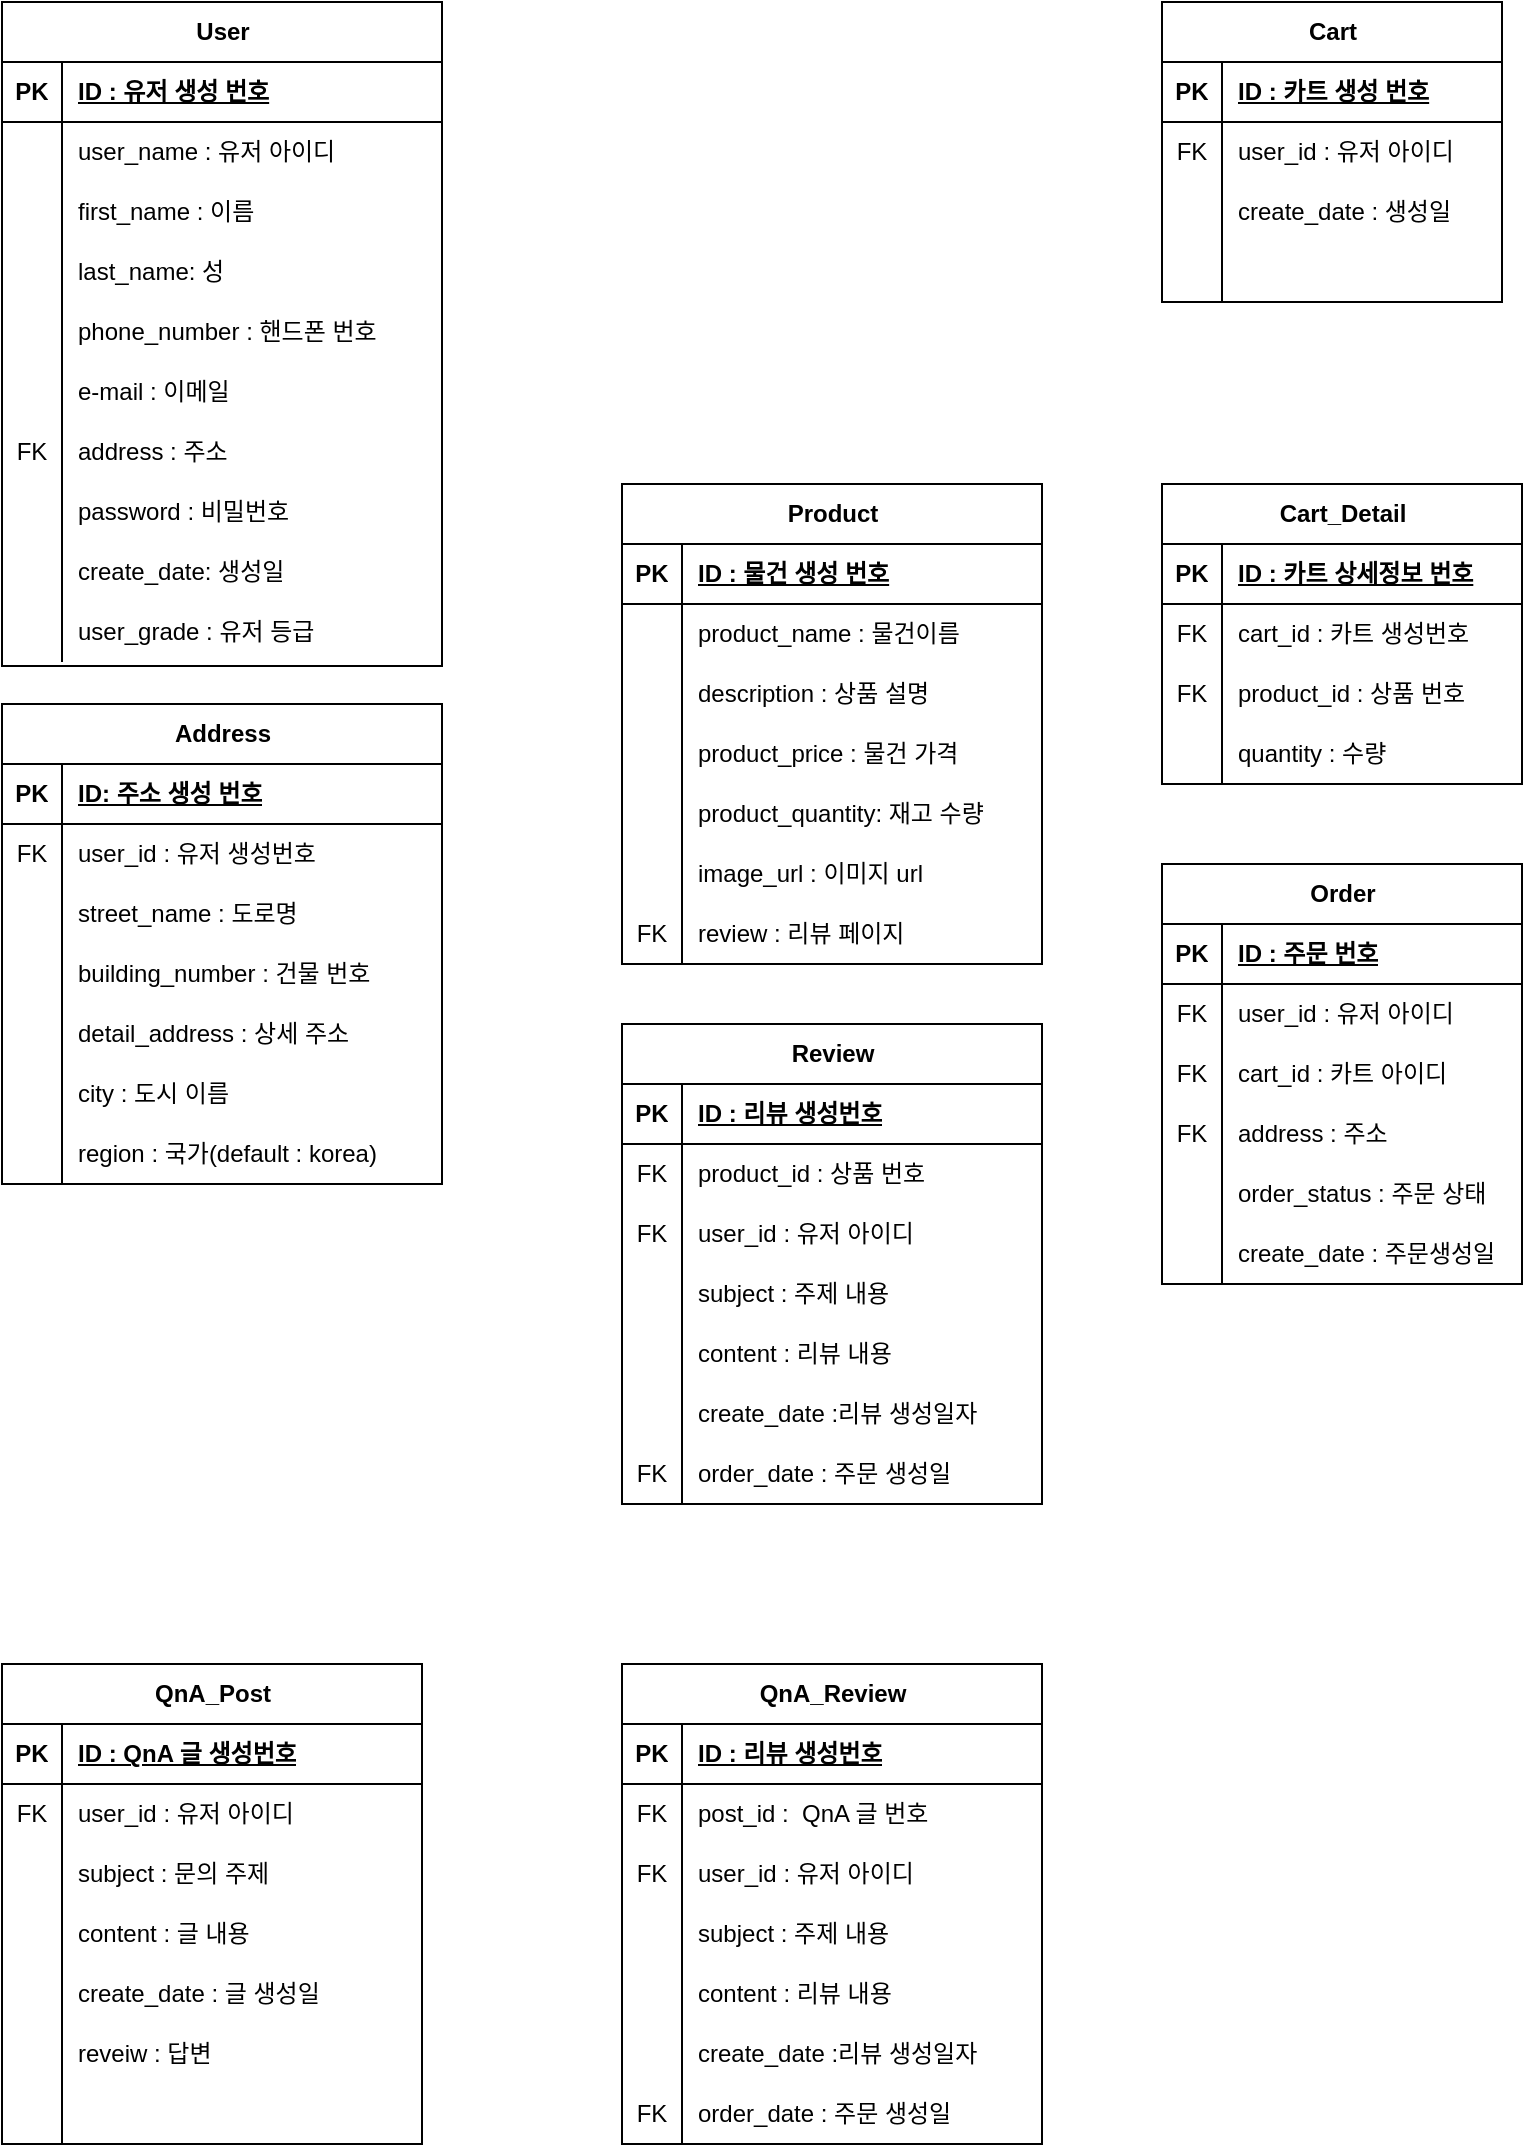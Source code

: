 <mxfile version="24.7.7">
  <diagram name="페이지-1" id="t0fOPSodIGAI_7XPWXJr">
    <mxGraphModel dx="1434" dy="746" grid="1" gridSize="10" guides="1" tooltips="1" connect="1" arrows="1" fold="1" page="1" pageScale="1" pageWidth="827" pageHeight="1169" math="0" shadow="0">
      <root>
        <mxCell id="0" />
        <mxCell id="1" parent="0" />
        <mxCell id="g_ytnpJ9CLFO2C1_q4D8-1" value="User" style="shape=table;startSize=30;container=1;collapsible=1;childLayout=tableLayout;fixedRows=1;rowLines=0;fontStyle=1;align=center;resizeLast=1;html=1;" vertex="1" parent="1">
          <mxGeometry x="40" y="39" width="220" height="332" as="geometry">
            <mxRectangle x="40" y="39" width="70" height="30" as="alternateBounds" />
          </mxGeometry>
        </mxCell>
        <mxCell id="g_ytnpJ9CLFO2C1_q4D8-2" value="" style="shape=tableRow;horizontal=0;startSize=0;swimlaneHead=0;swimlaneBody=0;fillColor=none;collapsible=0;dropTarget=0;points=[[0,0.5],[1,0.5]];portConstraint=eastwest;top=0;left=0;right=0;bottom=1;" vertex="1" parent="g_ytnpJ9CLFO2C1_q4D8-1">
          <mxGeometry y="30" width="220" height="30" as="geometry" />
        </mxCell>
        <mxCell id="g_ytnpJ9CLFO2C1_q4D8-3" value="PK" style="shape=partialRectangle;connectable=0;fillColor=none;top=0;left=0;bottom=0;right=0;fontStyle=1;overflow=hidden;whiteSpace=wrap;html=1;" vertex="1" parent="g_ytnpJ9CLFO2C1_q4D8-2">
          <mxGeometry width="30" height="30" as="geometry">
            <mxRectangle width="30" height="30" as="alternateBounds" />
          </mxGeometry>
        </mxCell>
        <mxCell id="g_ytnpJ9CLFO2C1_q4D8-4" value="ID : 유저 생성 번호" style="shape=partialRectangle;connectable=0;fillColor=none;top=0;left=0;bottom=0;right=0;align=left;spacingLeft=6;fontStyle=5;overflow=hidden;whiteSpace=wrap;html=1;" vertex="1" parent="g_ytnpJ9CLFO2C1_q4D8-2">
          <mxGeometry x="30" width="190" height="30" as="geometry">
            <mxRectangle width="190" height="30" as="alternateBounds" />
          </mxGeometry>
        </mxCell>
        <mxCell id="g_ytnpJ9CLFO2C1_q4D8-5" value="" style="shape=tableRow;horizontal=0;startSize=0;swimlaneHead=0;swimlaneBody=0;fillColor=none;collapsible=0;dropTarget=0;points=[[0,0.5],[1,0.5]];portConstraint=eastwest;top=0;left=0;right=0;bottom=0;" vertex="1" parent="g_ytnpJ9CLFO2C1_q4D8-1">
          <mxGeometry y="60" width="220" height="30" as="geometry" />
        </mxCell>
        <mxCell id="g_ytnpJ9CLFO2C1_q4D8-6" value="" style="shape=partialRectangle;connectable=0;fillColor=none;top=0;left=0;bottom=0;right=0;editable=1;overflow=hidden;whiteSpace=wrap;html=1;" vertex="1" parent="g_ytnpJ9CLFO2C1_q4D8-5">
          <mxGeometry width="30" height="30" as="geometry">
            <mxRectangle width="30" height="30" as="alternateBounds" />
          </mxGeometry>
        </mxCell>
        <mxCell id="g_ytnpJ9CLFO2C1_q4D8-7" value="user_name : 유저 아이디" style="shape=partialRectangle;connectable=0;fillColor=none;top=0;left=0;bottom=0;right=0;align=left;spacingLeft=6;overflow=hidden;whiteSpace=wrap;html=1;" vertex="1" parent="g_ytnpJ9CLFO2C1_q4D8-5">
          <mxGeometry x="30" width="190" height="30" as="geometry">
            <mxRectangle width="190" height="30" as="alternateBounds" />
          </mxGeometry>
        </mxCell>
        <mxCell id="g_ytnpJ9CLFO2C1_q4D8-55" value="" style="shape=tableRow;horizontal=0;startSize=0;swimlaneHead=0;swimlaneBody=0;fillColor=none;collapsible=0;dropTarget=0;points=[[0,0.5],[1,0.5]];portConstraint=eastwest;top=0;left=0;right=0;bottom=0;" vertex="1" parent="g_ytnpJ9CLFO2C1_q4D8-1">
          <mxGeometry y="90" width="220" height="30" as="geometry" />
        </mxCell>
        <mxCell id="g_ytnpJ9CLFO2C1_q4D8-56" value="" style="shape=partialRectangle;connectable=0;fillColor=none;top=0;left=0;bottom=0;right=0;editable=1;overflow=hidden;whiteSpace=wrap;html=1;" vertex="1" parent="g_ytnpJ9CLFO2C1_q4D8-55">
          <mxGeometry width="30" height="30" as="geometry">
            <mxRectangle width="30" height="30" as="alternateBounds" />
          </mxGeometry>
        </mxCell>
        <mxCell id="g_ytnpJ9CLFO2C1_q4D8-57" value="first_name : 이름" style="shape=partialRectangle;connectable=0;fillColor=none;top=0;left=0;bottom=0;right=0;align=left;spacingLeft=6;overflow=hidden;whiteSpace=wrap;html=1;" vertex="1" parent="g_ytnpJ9CLFO2C1_q4D8-55">
          <mxGeometry x="30" width="190" height="30" as="geometry">
            <mxRectangle width="190" height="30" as="alternateBounds" />
          </mxGeometry>
        </mxCell>
        <mxCell id="g_ytnpJ9CLFO2C1_q4D8-58" value="" style="shape=tableRow;horizontal=0;startSize=0;swimlaneHead=0;swimlaneBody=0;fillColor=none;collapsible=0;dropTarget=0;points=[[0,0.5],[1,0.5]];portConstraint=eastwest;top=0;left=0;right=0;bottom=0;" vertex="1" parent="g_ytnpJ9CLFO2C1_q4D8-1">
          <mxGeometry y="120" width="220" height="30" as="geometry" />
        </mxCell>
        <mxCell id="g_ytnpJ9CLFO2C1_q4D8-59" value="" style="shape=partialRectangle;connectable=0;fillColor=none;top=0;left=0;bottom=0;right=0;editable=1;overflow=hidden;whiteSpace=wrap;html=1;" vertex="1" parent="g_ytnpJ9CLFO2C1_q4D8-58">
          <mxGeometry width="30" height="30" as="geometry">
            <mxRectangle width="30" height="30" as="alternateBounds" />
          </mxGeometry>
        </mxCell>
        <mxCell id="g_ytnpJ9CLFO2C1_q4D8-60" value="last_name: 성" style="shape=partialRectangle;connectable=0;fillColor=none;top=0;left=0;bottom=0;right=0;align=left;spacingLeft=6;overflow=hidden;whiteSpace=wrap;html=1;" vertex="1" parent="g_ytnpJ9CLFO2C1_q4D8-58">
          <mxGeometry x="30" width="190" height="30" as="geometry">
            <mxRectangle width="190" height="30" as="alternateBounds" />
          </mxGeometry>
        </mxCell>
        <mxCell id="g_ytnpJ9CLFO2C1_q4D8-8" value="" style="shape=tableRow;horizontal=0;startSize=0;swimlaneHead=0;swimlaneBody=0;fillColor=none;collapsible=0;dropTarget=0;points=[[0,0.5],[1,0.5]];portConstraint=eastwest;top=0;left=0;right=0;bottom=0;" vertex="1" parent="g_ytnpJ9CLFO2C1_q4D8-1">
          <mxGeometry y="150" width="220" height="30" as="geometry" />
        </mxCell>
        <mxCell id="g_ytnpJ9CLFO2C1_q4D8-9" value="" style="shape=partialRectangle;connectable=0;fillColor=none;top=0;left=0;bottom=0;right=0;editable=1;overflow=hidden;whiteSpace=wrap;html=1;" vertex="1" parent="g_ytnpJ9CLFO2C1_q4D8-8">
          <mxGeometry width="30" height="30" as="geometry">
            <mxRectangle width="30" height="30" as="alternateBounds" />
          </mxGeometry>
        </mxCell>
        <mxCell id="g_ytnpJ9CLFO2C1_q4D8-10" value="phone_number :&amp;nbsp;&lt;span style=&quot;background-color: initial;&quot;&gt;핸드폰 번호&lt;/span&gt;" style="shape=partialRectangle;connectable=0;fillColor=none;top=0;left=0;bottom=0;right=0;align=left;spacingLeft=6;overflow=hidden;whiteSpace=wrap;html=1;" vertex="1" parent="g_ytnpJ9CLFO2C1_q4D8-8">
          <mxGeometry x="30" width="190" height="30" as="geometry">
            <mxRectangle width="190" height="30" as="alternateBounds" />
          </mxGeometry>
        </mxCell>
        <mxCell id="g_ytnpJ9CLFO2C1_q4D8-11" value="" style="shape=tableRow;horizontal=0;startSize=0;swimlaneHead=0;swimlaneBody=0;fillColor=none;collapsible=0;dropTarget=0;points=[[0,0.5],[1,0.5]];portConstraint=eastwest;top=0;left=0;right=0;bottom=0;" vertex="1" parent="g_ytnpJ9CLFO2C1_q4D8-1">
          <mxGeometry y="180" width="220" height="30" as="geometry" />
        </mxCell>
        <mxCell id="g_ytnpJ9CLFO2C1_q4D8-12" value="" style="shape=partialRectangle;connectable=0;fillColor=none;top=0;left=0;bottom=0;right=0;editable=1;overflow=hidden;whiteSpace=wrap;html=1;" vertex="1" parent="g_ytnpJ9CLFO2C1_q4D8-11">
          <mxGeometry width="30" height="30" as="geometry">
            <mxRectangle width="30" height="30" as="alternateBounds" />
          </mxGeometry>
        </mxCell>
        <mxCell id="g_ytnpJ9CLFO2C1_q4D8-13" value="e-mail : 이메일" style="shape=partialRectangle;connectable=0;fillColor=none;top=0;left=0;bottom=0;right=0;align=left;spacingLeft=6;overflow=hidden;whiteSpace=wrap;html=1;" vertex="1" parent="g_ytnpJ9CLFO2C1_q4D8-11">
          <mxGeometry x="30" width="190" height="30" as="geometry">
            <mxRectangle width="190" height="30" as="alternateBounds" />
          </mxGeometry>
        </mxCell>
        <mxCell id="g_ytnpJ9CLFO2C1_q4D8-43" value="" style="shape=tableRow;horizontal=0;startSize=0;swimlaneHead=0;swimlaneBody=0;fillColor=none;collapsible=0;dropTarget=0;points=[[0,0.5],[1,0.5]];portConstraint=eastwest;top=0;left=0;right=0;bottom=0;" vertex="1" parent="g_ytnpJ9CLFO2C1_q4D8-1">
          <mxGeometry y="210" width="220" height="30" as="geometry" />
        </mxCell>
        <mxCell id="g_ytnpJ9CLFO2C1_q4D8-44" value="FK" style="shape=partialRectangle;connectable=0;fillColor=none;top=0;left=0;bottom=0;right=0;editable=1;overflow=hidden;whiteSpace=wrap;html=1;" vertex="1" parent="g_ytnpJ9CLFO2C1_q4D8-43">
          <mxGeometry width="30" height="30" as="geometry">
            <mxRectangle width="30" height="30" as="alternateBounds" />
          </mxGeometry>
        </mxCell>
        <mxCell id="g_ytnpJ9CLFO2C1_q4D8-45" value="address : 주소" style="shape=partialRectangle;connectable=0;fillColor=none;top=0;left=0;bottom=0;right=0;align=left;spacingLeft=6;overflow=hidden;whiteSpace=wrap;html=1;" vertex="1" parent="g_ytnpJ9CLFO2C1_q4D8-43">
          <mxGeometry x="30" width="190" height="30" as="geometry">
            <mxRectangle width="190" height="30" as="alternateBounds" />
          </mxGeometry>
        </mxCell>
        <mxCell id="g_ytnpJ9CLFO2C1_q4D8-46" value="" style="shape=tableRow;horizontal=0;startSize=0;swimlaneHead=0;swimlaneBody=0;fillColor=none;collapsible=0;dropTarget=0;points=[[0,0.5],[1,0.5]];portConstraint=eastwest;top=0;left=0;right=0;bottom=0;" vertex="1" parent="g_ytnpJ9CLFO2C1_q4D8-1">
          <mxGeometry y="240" width="220" height="30" as="geometry" />
        </mxCell>
        <mxCell id="g_ytnpJ9CLFO2C1_q4D8-47" value="" style="shape=partialRectangle;connectable=0;fillColor=none;top=0;left=0;bottom=0;right=0;editable=1;overflow=hidden;whiteSpace=wrap;html=1;" vertex="1" parent="g_ytnpJ9CLFO2C1_q4D8-46">
          <mxGeometry width="30" height="30" as="geometry">
            <mxRectangle width="30" height="30" as="alternateBounds" />
          </mxGeometry>
        </mxCell>
        <mxCell id="g_ytnpJ9CLFO2C1_q4D8-48" value="password : 비밀번호" style="shape=partialRectangle;connectable=0;fillColor=none;top=0;left=0;bottom=0;right=0;align=left;spacingLeft=6;overflow=hidden;whiteSpace=wrap;html=1;" vertex="1" parent="g_ytnpJ9CLFO2C1_q4D8-46">
          <mxGeometry x="30" width="190" height="30" as="geometry">
            <mxRectangle width="190" height="30" as="alternateBounds" />
          </mxGeometry>
        </mxCell>
        <mxCell id="g_ytnpJ9CLFO2C1_q4D8-49" value="" style="shape=tableRow;horizontal=0;startSize=0;swimlaneHead=0;swimlaneBody=0;fillColor=none;collapsible=0;dropTarget=0;points=[[0,0.5],[1,0.5]];portConstraint=eastwest;top=0;left=0;right=0;bottom=0;" vertex="1" parent="g_ytnpJ9CLFO2C1_q4D8-1">
          <mxGeometry y="270" width="220" height="30" as="geometry" />
        </mxCell>
        <mxCell id="g_ytnpJ9CLFO2C1_q4D8-50" value="" style="shape=partialRectangle;connectable=0;fillColor=none;top=0;left=0;bottom=0;right=0;editable=1;overflow=hidden;whiteSpace=wrap;html=1;" vertex="1" parent="g_ytnpJ9CLFO2C1_q4D8-49">
          <mxGeometry width="30" height="30" as="geometry">
            <mxRectangle width="30" height="30" as="alternateBounds" />
          </mxGeometry>
        </mxCell>
        <mxCell id="g_ytnpJ9CLFO2C1_q4D8-51" value="create_date: 생성일" style="shape=partialRectangle;connectable=0;fillColor=none;top=0;left=0;bottom=0;right=0;align=left;spacingLeft=6;overflow=hidden;whiteSpace=wrap;html=1;" vertex="1" parent="g_ytnpJ9CLFO2C1_q4D8-49">
          <mxGeometry x="30" width="190" height="30" as="geometry">
            <mxRectangle width="190" height="30" as="alternateBounds" />
          </mxGeometry>
        </mxCell>
        <mxCell id="g_ytnpJ9CLFO2C1_q4D8-216" value="" style="shape=tableRow;horizontal=0;startSize=0;swimlaneHead=0;swimlaneBody=0;fillColor=none;collapsible=0;dropTarget=0;points=[[0,0.5],[1,0.5]];portConstraint=eastwest;top=0;left=0;right=0;bottom=0;" vertex="1" parent="g_ytnpJ9CLFO2C1_q4D8-1">
          <mxGeometry y="300" width="220" height="30" as="geometry" />
        </mxCell>
        <mxCell id="g_ytnpJ9CLFO2C1_q4D8-217" value="" style="shape=partialRectangle;connectable=0;fillColor=none;top=0;left=0;bottom=0;right=0;editable=1;overflow=hidden;whiteSpace=wrap;html=1;" vertex="1" parent="g_ytnpJ9CLFO2C1_q4D8-216">
          <mxGeometry width="30" height="30" as="geometry">
            <mxRectangle width="30" height="30" as="alternateBounds" />
          </mxGeometry>
        </mxCell>
        <mxCell id="g_ytnpJ9CLFO2C1_q4D8-218" value="user_grade : 유저 등급" style="shape=partialRectangle;connectable=0;fillColor=none;top=0;left=0;bottom=0;right=0;align=left;spacingLeft=6;overflow=hidden;whiteSpace=wrap;html=1;" vertex="1" parent="g_ytnpJ9CLFO2C1_q4D8-216">
          <mxGeometry x="30" width="190" height="30" as="geometry">
            <mxRectangle width="190" height="30" as="alternateBounds" />
          </mxGeometry>
        </mxCell>
        <mxCell id="g_ytnpJ9CLFO2C1_q4D8-14" value="Product" style="shape=table;startSize=30;container=1;collapsible=1;childLayout=tableLayout;fixedRows=1;rowLines=0;fontStyle=1;align=center;resizeLast=1;html=1;" vertex="1" parent="1">
          <mxGeometry x="350" y="280" width="210" height="240" as="geometry" />
        </mxCell>
        <mxCell id="g_ytnpJ9CLFO2C1_q4D8-15" value="" style="shape=tableRow;horizontal=0;startSize=0;swimlaneHead=0;swimlaneBody=0;fillColor=none;collapsible=0;dropTarget=0;points=[[0,0.5],[1,0.5]];portConstraint=eastwest;top=0;left=0;right=0;bottom=1;" vertex="1" parent="g_ytnpJ9CLFO2C1_q4D8-14">
          <mxGeometry y="30" width="210" height="30" as="geometry" />
        </mxCell>
        <mxCell id="g_ytnpJ9CLFO2C1_q4D8-16" value="PK" style="shape=partialRectangle;connectable=0;fillColor=none;top=0;left=0;bottom=0;right=0;fontStyle=1;overflow=hidden;whiteSpace=wrap;html=1;" vertex="1" parent="g_ytnpJ9CLFO2C1_q4D8-15">
          <mxGeometry width="30" height="30" as="geometry">
            <mxRectangle width="30" height="30" as="alternateBounds" />
          </mxGeometry>
        </mxCell>
        <mxCell id="g_ytnpJ9CLFO2C1_q4D8-17" value="ID : 물건 생성 번호" style="shape=partialRectangle;connectable=0;fillColor=none;top=0;left=0;bottom=0;right=0;align=left;spacingLeft=6;fontStyle=5;overflow=hidden;whiteSpace=wrap;html=1;" vertex="1" parent="g_ytnpJ9CLFO2C1_q4D8-15">
          <mxGeometry x="30" width="180" height="30" as="geometry">
            <mxRectangle width="180" height="30" as="alternateBounds" />
          </mxGeometry>
        </mxCell>
        <mxCell id="g_ytnpJ9CLFO2C1_q4D8-18" value="" style="shape=tableRow;horizontal=0;startSize=0;swimlaneHead=0;swimlaneBody=0;fillColor=none;collapsible=0;dropTarget=0;points=[[0,0.5],[1,0.5]];portConstraint=eastwest;top=0;left=0;right=0;bottom=0;" vertex="1" parent="g_ytnpJ9CLFO2C1_q4D8-14">
          <mxGeometry y="60" width="210" height="30" as="geometry" />
        </mxCell>
        <mxCell id="g_ytnpJ9CLFO2C1_q4D8-19" value="" style="shape=partialRectangle;connectable=0;fillColor=none;top=0;left=0;bottom=0;right=0;editable=1;overflow=hidden;whiteSpace=wrap;html=1;" vertex="1" parent="g_ytnpJ9CLFO2C1_q4D8-18">
          <mxGeometry width="30" height="30" as="geometry">
            <mxRectangle width="30" height="30" as="alternateBounds" />
          </mxGeometry>
        </mxCell>
        <mxCell id="g_ytnpJ9CLFO2C1_q4D8-20" value="product_name : 물건이름" style="shape=partialRectangle;connectable=0;fillColor=none;top=0;left=0;bottom=0;right=0;align=left;spacingLeft=6;overflow=hidden;whiteSpace=wrap;html=1;" vertex="1" parent="g_ytnpJ9CLFO2C1_q4D8-18">
          <mxGeometry x="30" width="180" height="30" as="geometry">
            <mxRectangle width="180" height="30" as="alternateBounds" />
          </mxGeometry>
        </mxCell>
        <mxCell id="g_ytnpJ9CLFO2C1_q4D8-84" value="" style="shape=tableRow;horizontal=0;startSize=0;swimlaneHead=0;swimlaneBody=0;fillColor=none;collapsible=0;dropTarget=0;points=[[0,0.5],[1,0.5]];portConstraint=eastwest;top=0;left=0;right=0;bottom=0;" vertex="1" parent="g_ytnpJ9CLFO2C1_q4D8-14">
          <mxGeometry y="90" width="210" height="30" as="geometry" />
        </mxCell>
        <mxCell id="g_ytnpJ9CLFO2C1_q4D8-85" value="" style="shape=partialRectangle;connectable=0;fillColor=none;top=0;left=0;bottom=0;right=0;editable=1;overflow=hidden;whiteSpace=wrap;html=1;" vertex="1" parent="g_ytnpJ9CLFO2C1_q4D8-84">
          <mxGeometry width="30" height="30" as="geometry">
            <mxRectangle width="30" height="30" as="alternateBounds" />
          </mxGeometry>
        </mxCell>
        <mxCell id="g_ytnpJ9CLFO2C1_q4D8-86" value="description : 상품 설명" style="shape=partialRectangle;connectable=0;fillColor=none;top=0;left=0;bottom=0;right=0;align=left;spacingLeft=6;overflow=hidden;whiteSpace=wrap;html=1;" vertex="1" parent="g_ytnpJ9CLFO2C1_q4D8-84">
          <mxGeometry x="30" width="180" height="30" as="geometry">
            <mxRectangle width="180" height="30" as="alternateBounds" />
          </mxGeometry>
        </mxCell>
        <mxCell id="g_ytnpJ9CLFO2C1_q4D8-21" value="" style="shape=tableRow;horizontal=0;startSize=0;swimlaneHead=0;swimlaneBody=0;fillColor=none;collapsible=0;dropTarget=0;points=[[0,0.5],[1,0.5]];portConstraint=eastwest;top=0;left=0;right=0;bottom=0;" vertex="1" parent="g_ytnpJ9CLFO2C1_q4D8-14">
          <mxGeometry y="120" width="210" height="30" as="geometry" />
        </mxCell>
        <mxCell id="g_ytnpJ9CLFO2C1_q4D8-22" value="" style="shape=partialRectangle;connectable=0;fillColor=none;top=0;left=0;bottom=0;right=0;editable=1;overflow=hidden;whiteSpace=wrap;html=1;" vertex="1" parent="g_ytnpJ9CLFO2C1_q4D8-21">
          <mxGeometry width="30" height="30" as="geometry">
            <mxRectangle width="30" height="30" as="alternateBounds" />
          </mxGeometry>
        </mxCell>
        <mxCell id="g_ytnpJ9CLFO2C1_q4D8-23" value="product_price : 물건 가격" style="shape=partialRectangle;connectable=0;fillColor=none;top=0;left=0;bottom=0;right=0;align=left;spacingLeft=6;overflow=hidden;whiteSpace=wrap;html=1;" vertex="1" parent="g_ytnpJ9CLFO2C1_q4D8-21">
          <mxGeometry x="30" width="180" height="30" as="geometry">
            <mxRectangle width="180" height="30" as="alternateBounds" />
          </mxGeometry>
        </mxCell>
        <mxCell id="g_ytnpJ9CLFO2C1_q4D8-24" value="" style="shape=tableRow;horizontal=0;startSize=0;swimlaneHead=0;swimlaneBody=0;fillColor=none;collapsible=0;dropTarget=0;points=[[0,0.5],[1,0.5]];portConstraint=eastwest;top=0;left=0;right=0;bottom=0;" vertex="1" parent="g_ytnpJ9CLFO2C1_q4D8-14">
          <mxGeometry y="150" width="210" height="30" as="geometry" />
        </mxCell>
        <mxCell id="g_ytnpJ9CLFO2C1_q4D8-25" value="" style="shape=partialRectangle;connectable=0;fillColor=none;top=0;left=0;bottom=0;right=0;editable=1;overflow=hidden;whiteSpace=wrap;html=1;" vertex="1" parent="g_ytnpJ9CLFO2C1_q4D8-24">
          <mxGeometry width="30" height="30" as="geometry">
            <mxRectangle width="30" height="30" as="alternateBounds" />
          </mxGeometry>
        </mxCell>
        <mxCell id="g_ytnpJ9CLFO2C1_q4D8-26" value="product_quantity: 재고 수량" style="shape=partialRectangle;connectable=0;fillColor=none;top=0;left=0;bottom=0;right=0;align=left;spacingLeft=6;overflow=hidden;whiteSpace=wrap;html=1;" vertex="1" parent="g_ytnpJ9CLFO2C1_q4D8-24">
          <mxGeometry x="30" width="180" height="30" as="geometry">
            <mxRectangle width="180" height="30" as="alternateBounds" />
          </mxGeometry>
        </mxCell>
        <mxCell id="g_ytnpJ9CLFO2C1_q4D8-87" value="" style="shape=tableRow;horizontal=0;startSize=0;swimlaneHead=0;swimlaneBody=0;fillColor=none;collapsible=0;dropTarget=0;points=[[0,0.5],[1,0.5]];portConstraint=eastwest;top=0;left=0;right=0;bottom=0;" vertex="1" parent="g_ytnpJ9CLFO2C1_q4D8-14">
          <mxGeometry y="180" width="210" height="30" as="geometry" />
        </mxCell>
        <mxCell id="g_ytnpJ9CLFO2C1_q4D8-88" value="" style="shape=partialRectangle;connectable=0;fillColor=none;top=0;left=0;bottom=0;right=0;editable=1;overflow=hidden;whiteSpace=wrap;html=1;" vertex="1" parent="g_ytnpJ9CLFO2C1_q4D8-87">
          <mxGeometry width="30" height="30" as="geometry">
            <mxRectangle width="30" height="30" as="alternateBounds" />
          </mxGeometry>
        </mxCell>
        <mxCell id="g_ytnpJ9CLFO2C1_q4D8-89" value="image_url : 이미지 url" style="shape=partialRectangle;connectable=0;fillColor=none;top=0;left=0;bottom=0;right=0;align=left;spacingLeft=6;overflow=hidden;whiteSpace=wrap;html=1;" vertex="1" parent="g_ytnpJ9CLFO2C1_q4D8-87">
          <mxGeometry x="30" width="180" height="30" as="geometry">
            <mxRectangle width="180" height="30" as="alternateBounds" />
          </mxGeometry>
        </mxCell>
        <mxCell id="g_ytnpJ9CLFO2C1_q4D8-124" value="" style="shape=tableRow;horizontal=0;startSize=0;swimlaneHead=0;swimlaneBody=0;fillColor=none;collapsible=0;dropTarget=0;points=[[0,0.5],[1,0.5]];portConstraint=eastwest;top=0;left=0;right=0;bottom=0;" vertex="1" parent="g_ytnpJ9CLFO2C1_q4D8-14">
          <mxGeometry y="210" width="210" height="30" as="geometry" />
        </mxCell>
        <mxCell id="g_ytnpJ9CLFO2C1_q4D8-125" value="FK" style="shape=partialRectangle;connectable=0;fillColor=none;top=0;left=0;bottom=0;right=0;editable=1;overflow=hidden;whiteSpace=wrap;html=1;" vertex="1" parent="g_ytnpJ9CLFO2C1_q4D8-124">
          <mxGeometry width="30" height="30" as="geometry">
            <mxRectangle width="30" height="30" as="alternateBounds" />
          </mxGeometry>
        </mxCell>
        <mxCell id="g_ytnpJ9CLFO2C1_q4D8-126" value="review : 리뷰 페이지&amp;nbsp;" style="shape=partialRectangle;connectable=0;fillColor=none;top=0;left=0;bottom=0;right=0;align=left;spacingLeft=6;overflow=hidden;whiteSpace=wrap;html=1;" vertex="1" parent="g_ytnpJ9CLFO2C1_q4D8-124">
          <mxGeometry x="30" width="180" height="30" as="geometry">
            <mxRectangle width="180" height="30" as="alternateBounds" />
          </mxGeometry>
        </mxCell>
        <mxCell id="g_ytnpJ9CLFO2C1_q4D8-27" value="Cart" style="shape=table;startSize=30;container=1;collapsible=1;childLayout=tableLayout;fixedRows=1;rowLines=0;fontStyle=1;align=center;resizeLast=1;html=1;" vertex="1" parent="1">
          <mxGeometry x="620" y="39" width="170" height="150" as="geometry" />
        </mxCell>
        <mxCell id="g_ytnpJ9CLFO2C1_q4D8-28" value="" style="shape=tableRow;horizontal=0;startSize=0;swimlaneHead=0;swimlaneBody=0;fillColor=none;collapsible=0;dropTarget=0;points=[[0,0.5],[1,0.5]];portConstraint=eastwest;top=0;left=0;right=0;bottom=1;" vertex="1" parent="g_ytnpJ9CLFO2C1_q4D8-27">
          <mxGeometry y="30" width="170" height="30" as="geometry" />
        </mxCell>
        <mxCell id="g_ytnpJ9CLFO2C1_q4D8-29" value="PK" style="shape=partialRectangle;connectable=0;fillColor=none;top=0;left=0;bottom=0;right=0;fontStyle=1;overflow=hidden;whiteSpace=wrap;html=1;" vertex="1" parent="g_ytnpJ9CLFO2C1_q4D8-28">
          <mxGeometry width="30" height="30" as="geometry">
            <mxRectangle width="30" height="30" as="alternateBounds" />
          </mxGeometry>
        </mxCell>
        <mxCell id="g_ytnpJ9CLFO2C1_q4D8-30" value="ID : 카트 생성 번호" style="shape=partialRectangle;connectable=0;fillColor=none;top=0;left=0;bottom=0;right=0;align=left;spacingLeft=6;fontStyle=5;overflow=hidden;whiteSpace=wrap;html=1;" vertex="1" parent="g_ytnpJ9CLFO2C1_q4D8-28">
          <mxGeometry x="30" width="140" height="30" as="geometry">
            <mxRectangle width="140" height="30" as="alternateBounds" />
          </mxGeometry>
        </mxCell>
        <mxCell id="g_ytnpJ9CLFO2C1_q4D8-31" value="" style="shape=tableRow;horizontal=0;startSize=0;swimlaneHead=0;swimlaneBody=0;fillColor=none;collapsible=0;dropTarget=0;points=[[0,0.5],[1,0.5]];portConstraint=eastwest;top=0;left=0;right=0;bottom=0;" vertex="1" parent="g_ytnpJ9CLFO2C1_q4D8-27">
          <mxGeometry y="60" width="170" height="30" as="geometry" />
        </mxCell>
        <mxCell id="g_ytnpJ9CLFO2C1_q4D8-32" value="FK" style="shape=partialRectangle;connectable=0;fillColor=none;top=0;left=0;bottom=0;right=0;editable=1;overflow=hidden;whiteSpace=wrap;html=1;" vertex="1" parent="g_ytnpJ9CLFO2C1_q4D8-31">
          <mxGeometry width="30" height="30" as="geometry">
            <mxRectangle width="30" height="30" as="alternateBounds" />
          </mxGeometry>
        </mxCell>
        <mxCell id="g_ytnpJ9CLFO2C1_q4D8-33" value="user_id : 유저 아이디" style="shape=partialRectangle;connectable=0;fillColor=none;top=0;left=0;bottom=0;right=0;align=left;spacingLeft=6;overflow=hidden;whiteSpace=wrap;html=1;" vertex="1" parent="g_ytnpJ9CLFO2C1_q4D8-31">
          <mxGeometry x="30" width="140" height="30" as="geometry">
            <mxRectangle width="140" height="30" as="alternateBounds" />
          </mxGeometry>
        </mxCell>
        <mxCell id="g_ytnpJ9CLFO2C1_q4D8-34" value="" style="shape=tableRow;horizontal=0;startSize=0;swimlaneHead=0;swimlaneBody=0;fillColor=none;collapsible=0;dropTarget=0;points=[[0,0.5],[1,0.5]];portConstraint=eastwest;top=0;left=0;right=0;bottom=0;" vertex="1" parent="g_ytnpJ9CLFO2C1_q4D8-27">
          <mxGeometry y="90" width="170" height="30" as="geometry" />
        </mxCell>
        <mxCell id="g_ytnpJ9CLFO2C1_q4D8-35" value="" style="shape=partialRectangle;connectable=0;fillColor=none;top=0;left=0;bottom=0;right=0;editable=1;overflow=hidden;whiteSpace=wrap;html=1;" vertex="1" parent="g_ytnpJ9CLFO2C1_q4D8-34">
          <mxGeometry width="30" height="30" as="geometry">
            <mxRectangle width="30" height="30" as="alternateBounds" />
          </mxGeometry>
        </mxCell>
        <mxCell id="g_ytnpJ9CLFO2C1_q4D8-36" value="create_date : 생성일" style="shape=partialRectangle;connectable=0;fillColor=none;top=0;left=0;bottom=0;right=0;align=left;spacingLeft=6;overflow=hidden;whiteSpace=wrap;html=1;" vertex="1" parent="g_ytnpJ9CLFO2C1_q4D8-34">
          <mxGeometry x="30" width="140" height="30" as="geometry">
            <mxRectangle width="140" height="30" as="alternateBounds" />
          </mxGeometry>
        </mxCell>
        <mxCell id="g_ytnpJ9CLFO2C1_q4D8-37" value="" style="shape=tableRow;horizontal=0;startSize=0;swimlaneHead=0;swimlaneBody=0;fillColor=none;collapsible=0;dropTarget=0;points=[[0,0.5],[1,0.5]];portConstraint=eastwest;top=0;left=0;right=0;bottom=0;" vertex="1" parent="g_ytnpJ9CLFO2C1_q4D8-27">
          <mxGeometry y="120" width="170" height="30" as="geometry" />
        </mxCell>
        <mxCell id="g_ytnpJ9CLFO2C1_q4D8-38" value="" style="shape=partialRectangle;connectable=0;fillColor=none;top=0;left=0;bottom=0;right=0;editable=1;overflow=hidden;whiteSpace=wrap;html=1;" vertex="1" parent="g_ytnpJ9CLFO2C1_q4D8-37">
          <mxGeometry width="30" height="30" as="geometry">
            <mxRectangle width="30" height="30" as="alternateBounds" />
          </mxGeometry>
        </mxCell>
        <mxCell id="g_ytnpJ9CLFO2C1_q4D8-39" value="" style="shape=partialRectangle;connectable=0;fillColor=none;top=0;left=0;bottom=0;right=0;align=left;spacingLeft=6;overflow=hidden;whiteSpace=wrap;html=1;" vertex="1" parent="g_ytnpJ9CLFO2C1_q4D8-37">
          <mxGeometry x="30" width="140" height="30" as="geometry">
            <mxRectangle width="140" height="30" as="alternateBounds" />
          </mxGeometry>
        </mxCell>
        <mxCell id="g_ytnpJ9CLFO2C1_q4D8-61" value="Address" style="shape=table;startSize=30;container=1;collapsible=1;childLayout=tableLayout;fixedRows=1;rowLines=0;fontStyle=1;align=center;resizeLast=1;html=1;" vertex="1" parent="1">
          <mxGeometry x="40" y="390" width="220" height="240" as="geometry" />
        </mxCell>
        <mxCell id="g_ytnpJ9CLFO2C1_q4D8-62" value="" style="shape=tableRow;horizontal=0;startSize=0;swimlaneHead=0;swimlaneBody=0;fillColor=none;collapsible=0;dropTarget=0;points=[[0,0.5],[1,0.5]];portConstraint=eastwest;top=0;left=0;right=0;bottom=1;" vertex="1" parent="g_ytnpJ9CLFO2C1_q4D8-61">
          <mxGeometry y="30" width="220" height="30" as="geometry" />
        </mxCell>
        <mxCell id="g_ytnpJ9CLFO2C1_q4D8-63" value="PK" style="shape=partialRectangle;connectable=0;fillColor=none;top=0;left=0;bottom=0;right=0;fontStyle=1;overflow=hidden;whiteSpace=wrap;html=1;" vertex="1" parent="g_ytnpJ9CLFO2C1_q4D8-62">
          <mxGeometry width="30" height="30" as="geometry">
            <mxRectangle width="30" height="30" as="alternateBounds" />
          </mxGeometry>
        </mxCell>
        <mxCell id="g_ytnpJ9CLFO2C1_q4D8-64" value="ID: 주소 생성 번호" style="shape=partialRectangle;connectable=0;fillColor=none;top=0;left=0;bottom=0;right=0;align=left;spacingLeft=6;fontStyle=5;overflow=hidden;whiteSpace=wrap;html=1;" vertex="1" parent="g_ytnpJ9CLFO2C1_q4D8-62">
          <mxGeometry x="30" width="190" height="30" as="geometry">
            <mxRectangle width="190" height="30" as="alternateBounds" />
          </mxGeometry>
        </mxCell>
        <mxCell id="g_ytnpJ9CLFO2C1_q4D8-65" value="" style="shape=tableRow;horizontal=0;startSize=0;swimlaneHead=0;swimlaneBody=0;fillColor=none;collapsible=0;dropTarget=0;points=[[0,0.5],[1,0.5]];portConstraint=eastwest;top=0;left=0;right=0;bottom=0;" vertex="1" parent="g_ytnpJ9CLFO2C1_q4D8-61">
          <mxGeometry y="60" width="220" height="30" as="geometry" />
        </mxCell>
        <mxCell id="g_ytnpJ9CLFO2C1_q4D8-66" value="FK" style="shape=partialRectangle;connectable=0;fillColor=none;top=0;left=0;bottom=0;right=0;editable=1;overflow=hidden;whiteSpace=wrap;html=1;" vertex="1" parent="g_ytnpJ9CLFO2C1_q4D8-65">
          <mxGeometry width="30" height="30" as="geometry">
            <mxRectangle width="30" height="30" as="alternateBounds" />
          </mxGeometry>
        </mxCell>
        <mxCell id="g_ytnpJ9CLFO2C1_q4D8-67" value="user_id : 유저 생성번호" style="shape=partialRectangle;connectable=0;fillColor=none;top=0;left=0;bottom=0;right=0;align=left;spacingLeft=6;overflow=hidden;whiteSpace=wrap;html=1;" vertex="1" parent="g_ytnpJ9CLFO2C1_q4D8-65">
          <mxGeometry x="30" width="190" height="30" as="geometry">
            <mxRectangle width="190" height="30" as="alternateBounds" />
          </mxGeometry>
        </mxCell>
        <mxCell id="g_ytnpJ9CLFO2C1_q4D8-68" value="" style="shape=tableRow;horizontal=0;startSize=0;swimlaneHead=0;swimlaneBody=0;fillColor=none;collapsible=0;dropTarget=0;points=[[0,0.5],[1,0.5]];portConstraint=eastwest;top=0;left=0;right=0;bottom=0;" vertex="1" parent="g_ytnpJ9CLFO2C1_q4D8-61">
          <mxGeometry y="90" width="220" height="30" as="geometry" />
        </mxCell>
        <mxCell id="g_ytnpJ9CLFO2C1_q4D8-69" value="" style="shape=partialRectangle;connectable=0;fillColor=none;top=0;left=0;bottom=0;right=0;editable=1;overflow=hidden;whiteSpace=wrap;html=1;" vertex="1" parent="g_ytnpJ9CLFO2C1_q4D8-68">
          <mxGeometry width="30" height="30" as="geometry">
            <mxRectangle width="30" height="30" as="alternateBounds" />
          </mxGeometry>
        </mxCell>
        <mxCell id="g_ytnpJ9CLFO2C1_q4D8-70" value="street_name : 도로명" style="shape=partialRectangle;connectable=0;fillColor=none;top=0;left=0;bottom=0;right=0;align=left;spacingLeft=6;overflow=hidden;whiteSpace=wrap;html=1;" vertex="1" parent="g_ytnpJ9CLFO2C1_q4D8-68">
          <mxGeometry x="30" width="190" height="30" as="geometry">
            <mxRectangle width="190" height="30" as="alternateBounds" />
          </mxGeometry>
        </mxCell>
        <mxCell id="g_ytnpJ9CLFO2C1_q4D8-71" value="" style="shape=tableRow;horizontal=0;startSize=0;swimlaneHead=0;swimlaneBody=0;fillColor=none;collapsible=0;dropTarget=0;points=[[0,0.5],[1,0.5]];portConstraint=eastwest;top=0;left=0;right=0;bottom=0;" vertex="1" parent="g_ytnpJ9CLFO2C1_q4D8-61">
          <mxGeometry y="120" width="220" height="30" as="geometry" />
        </mxCell>
        <mxCell id="g_ytnpJ9CLFO2C1_q4D8-72" value="" style="shape=partialRectangle;connectable=0;fillColor=none;top=0;left=0;bottom=0;right=0;editable=1;overflow=hidden;whiteSpace=wrap;html=1;" vertex="1" parent="g_ytnpJ9CLFO2C1_q4D8-71">
          <mxGeometry width="30" height="30" as="geometry">
            <mxRectangle width="30" height="30" as="alternateBounds" />
          </mxGeometry>
        </mxCell>
        <mxCell id="g_ytnpJ9CLFO2C1_q4D8-73" value="building_number : 건물 번호" style="shape=partialRectangle;connectable=0;fillColor=none;top=0;left=0;bottom=0;right=0;align=left;spacingLeft=6;overflow=hidden;whiteSpace=wrap;html=1;" vertex="1" parent="g_ytnpJ9CLFO2C1_q4D8-71">
          <mxGeometry x="30" width="190" height="30" as="geometry">
            <mxRectangle width="190" height="30" as="alternateBounds" />
          </mxGeometry>
        </mxCell>
        <mxCell id="g_ytnpJ9CLFO2C1_q4D8-74" value="" style="shape=tableRow;horizontal=0;startSize=0;swimlaneHead=0;swimlaneBody=0;fillColor=none;collapsible=0;dropTarget=0;points=[[0,0.5],[1,0.5]];portConstraint=eastwest;top=0;left=0;right=0;bottom=0;" vertex="1" parent="g_ytnpJ9CLFO2C1_q4D8-61">
          <mxGeometry y="150" width="220" height="30" as="geometry" />
        </mxCell>
        <mxCell id="g_ytnpJ9CLFO2C1_q4D8-75" value="" style="shape=partialRectangle;connectable=0;fillColor=none;top=0;left=0;bottom=0;right=0;editable=1;overflow=hidden;whiteSpace=wrap;html=1;" vertex="1" parent="g_ytnpJ9CLFO2C1_q4D8-74">
          <mxGeometry width="30" height="30" as="geometry">
            <mxRectangle width="30" height="30" as="alternateBounds" />
          </mxGeometry>
        </mxCell>
        <mxCell id="g_ytnpJ9CLFO2C1_q4D8-76" value="detail_address : 상세 주소" style="shape=partialRectangle;connectable=0;fillColor=none;top=0;left=0;bottom=0;right=0;align=left;spacingLeft=6;overflow=hidden;whiteSpace=wrap;html=1;" vertex="1" parent="g_ytnpJ9CLFO2C1_q4D8-74">
          <mxGeometry x="30" width="190" height="30" as="geometry">
            <mxRectangle width="190" height="30" as="alternateBounds" />
          </mxGeometry>
        </mxCell>
        <mxCell id="g_ytnpJ9CLFO2C1_q4D8-77" value="" style="shape=tableRow;horizontal=0;startSize=0;swimlaneHead=0;swimlaneBody=0;fillColor=none;collapsible=0;dropTarget=0;points=[[0,0.5],[1,0.5]];portConstraint=eastwest;top=0;left=0;right=0;bottom=0;" vertex="1" parent="g_ytnpJ9CLFO2C1_q4D8-61">
          <mxGeometry y="180" width="220" height="30" as="geometry" />
        </mxCell>
        <mxCell id="g_ytnpJ9CLFO2C1_q4D8-78" value="" style="shape=partialRectangle;connectable=0;fillColor=none;top=0;left=0;bottom=0;right=0;editable=1;overflow=hidden;whiteSpace=wrap;html=1;" vertex="1" parent="g_ytnpJ9CLFO2C1_q4D8-77">
          <mxGeometry width="30" height="30" as="geometry">
            <mxRectangle width="30" height="30" as="alternateBounds" />
          </mxGeometry>
        </mxCell>
        <mxCell id="g_ytnpJ9CLFO2C1_q4D8-79" value="city : 도시 이름&lt;span style=&quot;white-space: pre;&quot;&gt;&#x9;&lt;/span&gt;" style="shape=partialRectangle;connectable=0;fillColor=none;top=0;left=0;bottom=0;right=0;align=left;spacingLeft=6;overflow=hidden;whiteSpace=wrap;html=1;" vertex="1" parent="g_ytnpJ9CLFO2C1_q4D8-77">
          <mxGeometry x="30" width="190" height="30" as="geometry">
            <mxRectangle width="190" height="30" as="alternateBounds" />
          </mxGeometry>
        </mxCell>
        <mxCell id="g_ytnpJ9CLFO2C1_q4D8-80" value="" style="shape=tableRow;horizontal=0;startSize=0;swimlaneHead=0;swimlaneBody=0;fillColor=none;collapsible=0;dropTarget=0;points=[[0,0.5],[1,0.5]];portConstraint=eastwest;top=0;left=0;right=0;bottom=0;" vertex="1" parent="g_ytnpJ9CLFO2C1_q4D8-61">
          <mxGeometry y="210" width="220" height="30" as="geometry" />
        </mxCell>
        <mxCell id="g_ytnpJ9CLFO2C1_q4D8-81" value="" style="shape=partialRectangle;connectable=0;fillColor=none;top=0;left=0;bottom=0;right=0;editable=1;overflow=hidden;whiteSpace=wrap;html=1;" vertex="1" parent="g_ytnpJ9CLFO2C1_q4D8-80">
          <mxGeometry width="30" height="30" as="geometry">
            <mxRectangle width="30" height="30" as="alternateBounds" />
          </mxGeometry>
        </mxCell>
        <mxCell id="g_ytnpJ9CLFO2C1_q4D8-82" value="region : 국가(default : korea)" style="shape=partialRectangle;connectable=0;fillColor=none;top=0;left=0;bottom=0;right=0;align=left;spacingLeft=6;overflow=hidden;whiteSpace=wrap;html=1;" vertex="1" parent="g_ytnpJ9CLFO2C1_q4D8-80">
          <mxGeometry x="30" width="190" height="30" as="geometry">
            <mxRectangle width="190" height="30" as="alternateBounds" />
          </mxGeometry>
        </mxCell>
        <mxCell id="g_ytnpJ9CLFO2C1_q4D8-91" value="Cart_Detail" style="shape=table;startSize=30;container=1;collapsible=1;childLayout=tableLayout;fixedRows=1;rowLines=0;fontStyle=1;align=center;resizeLast=1;html=1;" vertex="1" parent="1">
          <mxGeometry x="620" y="280" width="180" height="150" as="geometry" />
        </mxCell>
        <mxCell id="g_ytnpJ9CLFO2C1_q4D8-92" value="" style="shape=tableRow;horizontal=0;startSize=0;swimlaneHead=0;swimlaneBody=0;fillColor=none;collapsible=0;dropTarget=0;points=[[0,0.5],[1,0.5]];portConstraint=eastwest;top=0;left=0;right=0;bottom=1;" vertex="1" parent="g_ytnpJ9CLFO2C1_q4D8-91">
          <mxGeometry y="30" width="180" height="30" as="geometry" />
        </mxCell>
        <mxCell id="g_ytnpJ9CLFO2C1_q4D8-93" value="PK" style="shape=partialRectangle;connectable=0;fillColor=none;top=0;left=0;bottom=0;right=0;fontStyle=1;overflow=hidden;whiteSpace=wrap;html=1;" vertex="1" parent="g_ytnpJ9CLFO2C1_q4D8-92">
          <mxGeometry width="30" height="30" as="geometry">
            <mxRectangle width="30" height="30" as="alternateBounds" />
          </mxGeometry>
        </mxCell>
        <mxCell id="g_ytnpJ9CLFO2C1_q4D8-94" value="ID : 카트 상세정보 번호" style="shape=partialRectangle;connectable=0;fillColor=none;top=0;left=0;bottom=0;right=0;align=left;spacingLeft=6;fontStyle=5;overflow=hidden;whiteSpace=wrap;html=1;" vertex="1" parent="g_ytnpJ9CLFO2C1_q4D8-92">
          <mxGeometry x="30" width="150" height="30" as="geometry">
            <mxRectangle width="150" height="30" as="alternateBounds" />
          </mxGeometry>
        </mxCell>
        <mxCell id="g_ytnpJ9CLFO2C1_q4D8-95" value="" style="shape=tableRow;horizontal=0;startSize=0;swimlaneHead=0;swimlaneBody=0;fillColor=none;collapsible=0;dropTarget=0;points=[[0,0.5],[1,0.5]];portConstraint=eastwest;top=0;left=0;right=0;bottom=0;" vertex="1" parent="g_ytnpJ9CLFO2C1_q4D8-91">
          <mxGeometry y="60" width="180" height="30" as="geometry" />
        </mxCell>
        <mxCell id="g_ytnpJ9CLFO2C1_q4D8-96" value="FK" style="shape=partialRectangle;connectable=0;fillColor=none;top=0;left=0;bottom=0;right=0;editable=1;overflow=hidden;whiteSpace=wrap;html=1;" vertex="1" parent="g_ytnpJ9CLFO2C1_q4D8-95">
          <mxGeometry width="30" height="30" as="geometry">
            <mxRectangle width="30" height="30" as="alternateBounds" />
          </mxGeometry>
        </mxCell>
        <mxCell id="g_ytnpJ9CLFO2C1_q4D8-97" value="cart_id : 카트 생성번호" style="shape=partialRectangle;connectable=0;fillColor=none;top=0;left=0;bottom=0;right=0;align=left;spacingLeft=6;overflow=hidden;whiteSpace=wrap;html=1;" vertex="1" parent="g_ytnpJ9CLFO2C1_q4D8-95">
          <mxGeometry x="30" width="150" height="30" as="geometry">
            <mxRectangle width="150" height="30" as="alternateBounds" />
          </mxGeometry>
        </mxCell>
        <mxCell id="g_ytnpJ9CLFO2C1_q4D8-98" value="" style="shape=tableRow;horizontal=0;startSize=0;swimlaneHead=0;swimlaneBody=0;fillColor=none;collapsible=0;dropTarget=0;points=[[0,0.5],[1,0.5]];portConstraint=eastwest;top=0;left=0;right=0;bottom=0;" vertex="1" parent="g_ytnpJ9CLFO2C1_q4D8-91">
          <mxGeometry y="90" width="180" height="30" as="geometry" />
        </mxCell>
        <mxCell id="g_ytnpJ9CLFO2C1_q4D8-99" value="FK" style="shape=partialRectangle;connectable=0;fillColor=none;top=0;left=0;bottom=0;right=0;editable=1;overflow=hidden;whiteSpace=wrap;html=1;" vertex="1" parent="g_ytnpJ9CLFO2C1_q4D8-98">
          <mxGeometry width="30" height="30" as="geometry">
            <mxRectangle width="30" height="30" as="alternateBounds" />
          </mxGeometry>
        </mxCell>
        <mxCell id="g_ytnpJ9CLFO2C1_q4D8-100" value="product_id : 상품 번호" style="shape=partialRectangle;connectable=0;fillColor=none;top=0;left=0;bottom=0;right=0;align=left;spacingLeft=6;overflow=hidden;whiteSpace=wrap;html=1;" vertex="1" parent="g_ytnpJ9CLFO2C1_q4D8-98">
          <mxGeometry x="30" width="150" height="30" as="geometry">
            <mxRectangle width="150" height="30" as="alternateBounds" />
          </mxGeometry>
        </mxCell>
        <mxCell id="g_ytnpJ9CLFO2C1_q4D8-101" value="" style="shape=tableRow;horizontal=0;startSize=0;swimlaneHead=0;swimlaneBody=0;fillColor=none;collapsible=0;dropTarget=0;points=[[0,0.5],[1,0.5]];portConstraint=eastwest;top=0;left=0;right=0;bottom=0;" vertex="1" parent="g_ytnpJ9CLFO2C1_q4D8-91">
          <mxGeometry y="120" width="180" height="30" as="geometry" />
        </mxCell>
        <mxCell id="g_ytnpJ9CLFO2C1_q4D8-102" value="" style="shape=partialRectangle;connectable=0;fillColor=none;top=0;left=0;bottom=0;right=0;editable=1;overflow=hidden;whiteSpace=wrap;html=1;" vertex="1" parent="g_ytnpJ9CLFO2C1_q4D8-101">
          <mxGeometry width="30" height="30" as="geometry">
            <mxRectangle width="30" height="30" as="alternateBounds" />
          </mxGeometry>
        </mxCell>
        <mxCell id="g_ytnpJ9CLFO2C1_q4D8-103" value="quantity : 수량" style="shape=partialRectangle;connectable=0;fillColor=none;top=0;left=0;bottom=0;right=0;align=left;spacingLeft=6;overflow=hidden;whiteSpace=wrap;html=1;" vertex="1" parent="g_ytnpJ9CLFO2C1_q4D8-101">
          <mxGeometry x="30" width="150" height="30" as="geometry">
            <mxRectangle width="150" height="30" as="alternateBounds" />
          </mxGeometry>
        </mxCell>
        <mxCell id="g_ytnpJ9CLFO2C1_q4D8-104" value="Order" style="shape=table;startSize=30;container=1;collapsible=1;childLayout=tableLayout;fixedRows=1;rowLines=0;fontStyle=1;align=center;resizeLast=1;html=1;" vertex="1" parent="1">
          <mxGeometry x="620" y="470" width="180" height="210" as="geometry" />
        </mxCell>
        <mxCell id="g_ytnpJ9CLFO2C1_q4D8-105" value="" style="shape=tableRow;horizontal=0;startSize=0;swimlaneHead=0;swimlaneBody=0;fillColor=none;collapsible=0;dropTarget=0;points=[[0,0.5],[1,0.5]];portConstraint=eastwest;top=0;left=0;right=0;bottom=1;" vertex="1" parent="g_ytnpJ9CLFO2C1_q4D8-104">
          <mxGeometry y="30" width="180" height="30" as="geometry" />
        </mxCell>
        <mxCell id="g_ytnpJ9CLFO2C1_q4D8-106" value="PK" style="shape=partialRectangle;connectable=0;fillColor=none;top=0;left=0;bottom=0;right=0;fontStyle=1;overflow=hidden;whiteSpace=wrap;html=1;" vertex="1" parent="g_ytnpJ9CLFO2C1_q4D8-105">
          <mxGeometry width="30" height="30" as="geometry">
            <mxRectangle width="30" height="30" as="alternateBounds" />
          </mxGeometry>
        </mxCell>
        <mxCell id="g_ytnpJ9CLFO2C1_q4D8-107" value="ID : 주문 번호" style="shape=partialRectangle;connectable=0;fillColor=none;top=0;left=0;bottom=0;right=0;align=left;spacingLeft=6;fontStyle=5;overflow=hidden;whiteSpace=wrap;html=1;" vertex="1" parent="g_ytnpJ9CLFO2C1_q4D8-105">
          <mxGeometry x="30" width="150" height="30" as="geometry">
            <mxRectangle width="150" height="30" as="alternateBounds" />
          </mxGeometry>
        </mxCell>
        <mxCell id="g_ytnpJ9CLFO2C1_q4D8-108" value="" style="shape=tableRow;horizontal=0;startSize=0;swimlaneHead=0;swimlaneBody=0;fillColor=none;collapsible=0;dropTarget=0;points=[[0,0.5],[1,0.5]];portConstraint=eastwest;top=0;left=0;right=0;bottom=0;" vertex="1" parent="g_ytnpJ9CLFO2C1_q4D8-104">
          <mxGeometry y="60" width="180" height="30" as="geometry" />
        </mxCell>
        <mxCell id="g_ytnpJ9CLFO2C1_q4D8-109" value="FK" style="shape=partialRectangle;connectable=0;fillColor=none;top=0;left=0;bottom=0;right=0;editable=1;overflow=hidden;whiteSpace=wrap;html=1;" vertex="1" parent="g_ytnpJ9CLFO2C1_q4D8-108">
          <mxGeometry width="30" height="30" as="geometry">
            <mxRectangle width="30" height="30" as="alternateBounds" />
          </mxGeometry>
        </mxCell>
        <mxCell id="g_ytnpJ9CLFO2C1_q4D8-110" value="user_id : 유저 아이디" style="shape=partialRectangle;connectable=0;fillColor=none;top=0;left=0;bottom=0;right=0;align=left;spacingLeft=6;overflow=hidden;whiteSpace=wrap;html=1;" vertex="1" parent="g_ytnpJ9CLFO2C1_q4D8-108">
          <mxGeometry x="30" width="150" height="30" as="geometry">
            <mxRectangle width="150" height="30" as="alternateBounds" />
          </mxGeometry>
        </mxCell>
        <mxCell id="g_ytnpJ9CLFO2C1_q4D8-111" value="" style="shape=tableRow;horizontal=0;startSize=0;swimlaneHead=0;swimlaneBody=0;fillColor=none;collapsible=0;dropTarget=0;points=[[0,0.5],[1,0.5]];portConstraint=eastwest;top=0;left=0;right=0;bottom=0;" vertex="1" parent="g_ytnpJ9CLFO2C1_q4D8-104">
          <mxGeometry y="90" width="180" height="30" as="geometry" />
        </mxCell>
        <mxCell id="g_ytnpJ9CLFO2C1_q4D8-112" value="FK" style="shape=partialRectangle;connectable=0;fillColor=none;top=0;left=0;bottom=0;right=0;editable=1;overflow=hidden;whiteSpace=wrap;html=1;" vertex="1" parent="g_ytnpJ9CLFO2C1_q4D8-111">
          <mxGeometry width="30" height="30" as="geometry">
            <mxRectangle width="30" height="30" as="alternateBounds" />
          </mxGeometry>
        </mxCell>
        <mxCell id="g_ytnpJ9CLFO2C1_q4D8-113" value="cart_id : 카트 아이디" style="shape=partialRectangle;connectable=0;fillColor=none;top=0;left=0;bottom=0;right=0;align=left;spacingLeft=6;overflow=hidden;whiteSpace=wrap;html=1;" vertex="1" parent="g_ytnpJ9CLFO2C1_q4D8-111">
          <mxGeometry x="30" width="150" height="30" as="geometry">
            <mxRectangle width="150" height="30" as="alternateBounds" />
          </mxGeometry>
        </mxCell>
        <mxCell id="g_ytnpJ9CLFO2C1_q4D8-114" value="" style="shape=tableRow;horizontal=0;startSize=0;swimlaneHead=0;swimlaneBody=0;fillColor=none;collapsible=0;dropTarget=0;points=[[0,0.5],[1,0.5]];portConstraint=eastwest;top=0;left=0;right=0;bottom=0;" vertex="1" parent="g_ytnpJ9CLFO2C1_q4D8-104">
          <mxGeometry y="120" width="180" height="30" as="geometry" />
        </mxCell>
        <mxCell id="g_ytnpJ9CLFO2C1_q4D8-115" value="FK" style="shape=partialRectangle;connectable=0;fillColor=none;top=0;left=0;bottom=0;right=0;editable=1;overflow=hidden;whiteSpace=wrap;html=1;" vertex="1" parent="g_ytnpJ9CLFO2C1_q4D8-114">
          <mxGeometry width="30" height="30" as="geometry">
            <mxRectangle width="30" height="30" as="alternateBounds" />
          </mxGeometry>
        </mxCell>
        <mxCell id="g_ytnpJ9CLFO2C1_q4D8-116" value="address : 주소" style="shape=partialRectangle;connectable=0;fillColor=none;top=0;left=0;bottom=0;right=0;align=left;spacingLeft=6;overflow=hidden;whiteSpace=wrap;html=1;" vertex="1" parent="g_ytnpJ9CLFO2C1_q4D8-114">
          <mxGeometry x="30" width="150" height="30" as="geometry">
            <mxRectangle width="150" height="30" as="alternateBounds" />
          </mxGeometry>
        </mxCell>
        <mxCell id="g_ytnpJ9CLFO2C1_q4D8-118" value="" style="shape=tableRow;horizontal=0;startSize=0;swimlaneHead=0;swimlaneBody=0;fillColor=none;collapsible=0;dropTarget=0;points=[[0,0.5],[1,0.5]];portConstraint=eastwest;top=0;left=0;right=0;bottom=0;" vertex="1" parent="g_ytnpJ9CLFO2C1_q4D8-104">
          <mxGeometry y="150" width="180" height="30" as="geometry" />
        </mxCell>
        <mxCell id="g_ytnpJ9CLFO2C1_q4D8-119" value="" style="shape=partialRectangle;connectable=0;fillColor=none;top=0;left=0;bottom=0;right=0;editable=1;overflow=hidden;whiteSpace=wrap;html=1;" vertex="1" parent="g_ytnpJ9CLFO2C1_q4D8-118">
          <mxGeometry width="30" height="30" as="geometry">
            <mxRectangle width="30" height="30" as="alternateBounds" />
          </mxGeometry>
        </mxCell>
        <mxCell id="g_ytnpJ9CLFO2C1_q4D8-120" value="order_status : 주문 상태" style="shape=partialRectangle;connectable=0;fillColor=none;top=0;left=0;bottom=0;right=0;align=left;spacingLeft=6;overflow=hidden;whiteSpace=wrap;html=1;" vertex="1" parent="g_ytnpJ9CLFO2C1_q4D8-118">
          <mxGeometry x="30" width="150" height="30" as="geometry">
            <mxRectangle width="150" height="30" as="alternateBounds" />
          </mxGeometry>
        </mxCell>
        <mxCell id="g_ytnpJ9CLFO2C1_q4D8-121" value="" style="shape=tableRow;horizontal=0;startSize=0;swimlaneHead=0;swimlaneBody=0;fillColor=none;collapsible=0;dropTarget=0;points=[[0,0.5],[1,0.5]];portConstraint=eastwest;top=0;left=0;right=0;bottom=0;" vertex="1" parent="g_ytnpJ9CLFO2C1_q4D8-104">
          <mxGeometry y="180" width="180" height="30" as="geometry" />
        </mxCell>
        <mxCell id="g_ytnpJ9CLFO2C1_q4D8-122" value="" style="shape=partialRectangle;connectable=0;fillColor=none;top=0;left=0;bottom=0;right=0;editable=1;overflow=hidden;whiteSpace=wrap;html=1;" vertex="1" parent="g_ytnpJ9CLFO2C1_q4D8-121">
          <mxGeometry width="30" height="30" as="geometry">
            <mxRectangle width="30" height="30" as="alternateBounds" />
          </mxGeometry>
        </mxCell>
        <mxCell id="g_ytnpJ9CLFO2C1_q4D8-123" value="create_date : 주문생성일" style="shape=partialRectangle;connectable=0;fillColor=none;top=0;left=0;bottom=0;right=0;align=left;spacingLeft=6;overflow=hidden;whiteSpace=wrap;html=1;" vertex="1" parent="g_ytnpJ9CLFO2C1_q4D8-121">
          <mxGeometry x="30" width="150" height="30" as="geometry">
            <mxRectangle width="150" height="30" as="alternateBounds" />
          </mxGeometry>
        </mxCell>
        <mxCell id="g_ytnpJ9CLFO2C1_q4D8-127" value="Review" style="shape=table;startSize=30;container=1;collapsible=1;childLayout=tableLayout;fixedRows=1;rowLines=0;fontStyle=1;align=center;resizeLast=1;html=1;" vertex="1" parent="1">
          <mxGeometry x="350" y="550" width="210" height="240" as="geometry" />
        </mxCell>
        <mxCell id="g_ytnpJ9CLFO2C1_q4D8-128" value="" style="shape=tableRow;horizontal=0;startSize=0;swimlaneHead=0;swimlaneBody=0;fillColor=none;collapsible=0;dropTarget=0;points=[[0,0.5],[1,0.5]];portConstraint=eastwest;top=0;left=0;right=0;bottom=1;" vertex="1" parent="g_ytnpJ9CLFO2C1_q4D8-127">
          <mxGeometry y="30" width="210" height="30" as="geometry" />
        </mxCell>
        <mxCell id="g_ytnpJ9CLFO2C1_q4D8-129" value="PK" style="shape=partialRectangle;connectable=0;fillColor=none;top=0;left=0;bottom=0;right=0;fontStyle=1;overflow=hidden;whiteSpace=wrap;html=1;" vertex="1" parent="g_ytnpJ9CLFO2C1_q4D8-128">
          <mxGeometry width="30" height="30" as="geometry">
            <mxRectangle width="30" height="30" as="alternateBounds" />
          </mxGeometry>
        </mxCell>
        <mxCell id="g_ytnpJ9CLFO2C1_q4D8-130" value="ID : 리뷰 생성번호" style="shape=partialRectangle;connectable=0;fillColor=none;top=0;left=0;bottom=0;right=0;align=left;spacingLeft=6;fontStyle=5;overflow=hidden;whiteSpace=wrap;html=1;" vertex="1" parent="g_ytnpJ9CLFO2C1_q4D8-128">
          <mxGeometry x="30" width="180" height="30" as="geometry">
            <mxRectangle width="180" height="30" as="alternateBounds" />
          </mxGeometry>
        </mxCell>
        <mxCell id="g_ytnpJ9CLFO2C1_q4D8-131" value="" style="shape=tableRow;horizontal=0;startSize=0;swimlaneHead=0;swimlaneBody=0;fillColor=none;collapsible=0;dropTarget=0;points=[[0,0.5],[1,0.5]];portConstraint=eastwest;top=0;left=0;right=0;bottom=0;" vertex="1" parent="g_ytnpJ9CLFO2C1_q4D8-127">
          <mxGeometry y="60" width="210" height="30" as="geometry" />
        </mxCell>
        <mxCell id="g_ytnpJ9CLFO2C1_q4D8-132" value="FK" style="shape=partialRectangle;connectable=0;fillColor=none;top=0;left=0;bottom=0;right=0;editable=1;overflow=hidden;whiteSpace=wrap;html=1;" vertex="1" parent="g_ytnpJ9CLFO2C1_q4D8-131">
          <mxGeometry width="30" height="30" as="geometry">
            <mxRectangle width="30" height="30" as="alternateBounds" />
          </mxGeometry>
        </mxCell>
        <mxCell id="g_ytnpJ9CLFO2C1_q4D8-133" value="product_id : 상품 번호" style="shape=partialRectangle;connectable=0;fillColor=none;top=0;left=0;bottom=0;right=0;align=left;spacingLeft=6;overflow=hidden;whiteSpace=wrap;html=1;" vertex="1" parent="g_ytnpJ9CLFO2C1_q4D8-131">
          <mxGeometry x="30" width="180" height="30" as="geometry">
            <mxRectangle width="180" height="30" as="alternateBounds" />
          </mxGeometry>
        </mxCell>
        <mxCell id="g_ytnpJ9CLFO2C1_q4D8-134" value="" style="shape=tableRow;horizontal=0;startSize=0;swimlaneHead=0;swimlaneBody=0;fillColor=none;collapsible=0;dropTarget=0;points=[[0,0.5],[1,0.5]];portConstraint=eastwest;top=0;left=0;right=0;bottom=0;" vertex="1" parent="g_ytnpJ9CLFO2C1_q4D8-127">
          <mxGeometry y="90" width="210" height="30" as="geometry" />
        </mxCell>
        <mxCell id="g_ytnpJ9CLFO2C1_q4D8-135" value="FK" style="shape=partialRectangle;connectable=0;fillColor=none;top=0;left=0;bottom=0;right=0;editable=1;overflow=hidden;whiteSpace=wrap;html=1;" vertex="1" parent="g_ytnpJ9CLFO2C1_q4D8-134">
          <mxGeometry width="30" height="30" as="geometry">
            <mxRectangle width="30" height="30" as="alternateBounds" />
          </mxGeometry>
        </mxCell>
        <mxCell id="g_ytnpJ9CLFO2C1_q4D8-136" value="user_id : 유저 아이디" style="shape=partialRectangle;connectable=0;fillColor=none;top=0;left=0;bottom=0;right=0;align=left;spacingLeft=6;overflow=hidden;whiteSpace=wrap;html=1;" vertex="1" parent="g_ytnpJ9CLFO2C1_q4D8-134">
          <mxGeometry x="30" width="180" height="30" as="geometry">
            <mxRectangle width="180" height="30" as="alternateBounds" />
          </mxGeometry>
        </mxCell>
        <mxCell id="g_ytnpJ9CLFO2C1_q4D8-137" value="" style="shape=tableRow;horizontal=0;startSize=0;swimlaneHead=0;swimlaneBody=0;fillColor=none;collapsible=0;dropTarget=0;points=[[0,0.5],[1,0.5]];portConstraint=eastwest;top=0;left=0;right=0;bottom=0;" vertex="1" parent="g_ytnpJ9CLFO2C1_q4D8-127">
          <mxGeometry y="120" width="210" height="30" as="geometry" />
        </mxCell>
        <mxCell id="g_ytnpJ9CLFO2C1_q4D8-138" value="" style="shape=partialRectangle;connectable=0;fillColor=none;top=0;left=0;bottom=0;right=0;editable=1;overflow=hidden;whiteSpace=wrap;html=1;" vertex="1" parent="g_ytnpJ9CLFO2C1_q4D8-137">
          <mxGeometry width="30" height="30" as="geometry">
            <mxRectangle width="30" height="30" as="alternateBounds" />
          </mxGeometry>
        </mxCell>
        <mxCell id="g_ytnpJ9CLFO2C1_q4D8-139" value="subject : 주제 내용" style="shape=partialRectangle;connectable=0;fillColor=none;top=0;left=0;bottom=0;right=0;align=left;spacingLeft=6;overflow=hidden;whiteSpace=wrap;html=1;" vertex="1" parent="g_ytnpJ9CLFO2C1_q4D8-137">
          <mxGeometry x="30" width="180" height="30" as="geometry">
            <mxRectangle width="180" height="30" as="alternateBounds" />
          </mxGeometry>
        </mxCell>
        <mxCell id="g_ytnpJ9CLFO2C1_q4D8-140" value="" style="shape=tableRow;horizontal=0;startSize=0;swimlaneHead=0;swimlaneBody=0;fillColor=none;collapsible=0;dropTarget=0;points=[[0,0.5],[1,0.5]];portConstraint=eastwest;top=0;left=0;right=0;bottom=0;" vertex="1" parent="g_ytnpJ9CLFO2C1_q4D8-127">
          <mxGeometry y="150" width="210" height="30" as="geometry" />
        </mxCell>
        <mxCell id="g_ytnpJ9CLFO2C1_q4D8-141" value="" style="shape=partialRectangle;connectable=0;fillColor=none;top=0;left=0;bottom=0;right=0;editable=1;overflow=hidden;whiteSpace=wrap;html=1;" vertex="1" parent="g_ytnpJ9CLFO2C1_q4D8-140">
          <mxGeometry width="30" height="30" as="geometry">
            <mxRectangle width="30" height="30" as="alternateBounds" />
          </mxGeometry>
        </mxCell>
        <mxCell id="g_ytnpJ9CLFO2C1_q4D8-142" value="content : 리뷰 내용" style="shape=partialRectangle;connectable=0;fillColor=none;top=0;left=0;bottom=0;right=0;align=left;spacingLeft=6;overflow=hidden;whiteSpace=wrap;html=1;" vertex="1" parent="g_ytnpJ9CLFO2C1_q4D8-140">
          <mxGeometry x="30" width="180" height="30" as="geometry">
            <mxRectangle width="180" height="30" as="alternateBounds" />
          </mxGeometry>
        </mxCell>
        <mxCell id="g_ytnpJ9CLFO2C1_q4D8-143" value="" style="shape=tableRow;horizontal=0;startSize=0;swimlaneHead=0;swimlaneBody=0;fillColor=none;collapsible=0;dropTarget=0;points=[[0,0.5],[1,0.5]];portConstraint=eastwest;top=0;left=0;right=0;bottom=0;" vertex="1" parent="g_ytnpJ9CLFO2C1_q4D8-127">
          <mxGeometry y="180" width="210" height="30" as="geometry" />
        </mxCell>
        <mxCell id="g_ytnpJ9CLFO2C1_q4D8-144" value="" style="shape=partialRectangle;connectable=0;fillColor=none;top=0;left=0;bottom=0;right=0;editable=1;overflow=hidden;whiteSpace=wrap;html=1;" vertex="1" parent="g_ytnpJ9CLFO2C1_q4D8-143">
          <mxGeometry width="30" height="30" as="geometry">
            <mxRectangle width="30" height="30" as="alternateBounds" />
          </mxGeometry>
        </mxCell>
        <mxCell id="g_ytnpJ9CLFO2C1_q4D8-145" value="create_date :리뷰 생성일자" style="shape=partialRectangle;connectable=0;fillColor=none;top=0;left=0;bottom=0;right=0;align=left;spacingLeft=6;overflow=hidden;whiteSpace=wrap;html=1;" vertex="1" parent="g_ytnpJ9CLFO2C1_q4D8-143">
          <mxGeometry x="30" width="180" height="30" as="geometry">
            <mxRectangle width="180" height="30" as="alternateBounds" />
          </mxGeometry>
        </mxCell>
        <mxCell id="g_ytnpJ9CLFO2C1_q4D8-146" value="" style="shape=tableRow;horizontal=0;startSize=0;swimlaneHead=0;swimlaneBody=0;fillColor=none;collapsible=0;dropTarget=0;points=[[0,0.5],[1,0.5]];portConstraint=eastwest;top=0;left=0;right=0;bottom=0;" vertex="1" parent="g_ytnpJ9CLFO2C1_q4D8-127">
          <mxGeometry y="210" width="210" height="30" as="geometry" />
        </mxCell>
        <mxCell id="g_ytnpJ9CLFO2C1_q4D8-147" value="FK" style="shape=partialRectangle;connectable=0;fillColor=none;top=0;left=0;bottom=0;right=0;editable=1;overflow=hidden;whiteSpace=wrap;html=1;" vertex="1" parent="g_ytnpJ9CLFO2C1_q4D8-146">
          <mxGeometry width="30" height="30" as="geometry">
            <mxRectangle width="30" height="30" as="alternateBounds" />
          </mxGeometry>
        </mxCell>
        <mxCell id="g_ytnpJ9CLFO2C1_q4D8-148" value="order_date : 주문 생성일" style="shape=partialRectangle;connectable=0;fillColor=none;top=0;left=0;bottom=0;right=0;align=left;spacingLeft=6;overflow=hidden;whiteSpace=wrap;html=1;" vertex="1" parent="g_ytnpJ9CLFO2C1_q4D8-146">
          <mxGeometry x="30" width="180" height="30" as="geometry">
            <mxRectangle width="180" height="30" as="alternateBounds" />
          </mxGeometry>
        </mxCell>
        <mxCell id="g_ytnpJ9CLFO2C1_q4D8-172" value="QnA_Review" style="shape=table;startSize=30;container=1;collapsible=1;childLayout=tableLayout;fixedRows=1;rowLines=0;fontStyle=1;align=center;resizeLast=1;html=1;" vertex="1" parent="1">
          <mxGeometry x="350" y="870" width="210" height="240" as="geometry" />
        </mxCell>
        <mxCell id="g_ytnpJ9CLFO2C1_q4D8-173" value="" style="shape=tableRow;horizontal=0;startSize=0;swimlaneHead=0;swimlaneBody=0;fillColor=none;collapsible=0;dropTarget=0;points=[[0,0.5],[1,0.5]];portConstraint=eastwest;top=0;left=0;right=0;bottom=1;" vertex="1" parent="g_ytnpJ9CLFO2C1_q4D8-172">
          <mxGeometry y="30" width="210" height="30" as="geometry" />
        </mxCell>
        <mxCell id="g_ytnpJ9CLFO2C1_q4D8-174" value="PK" style="shape=partialRectangle;connectable=0;fillColor=none;top=0;left=0;bottom=0;right=0;fontStyle=1;overflow=hidden;whiteSpace=wrap;html=1;" vertex="1" parent="g_ytnpJ9CLFO2C1_q4D8-173">
          <mxGeometry width="30" height="30" as="geometry">
            <mxRectangle width="30" height="30" as="alternateBounds" />
          </mxGeometry>
        </mxCell>
        <mxCell id="g_ytnpJ9CLFO2C1_q4D8-175" value="ID : 리뷰 생성번호" style="shape=partialRectangle;connectable=0;fillColor=none;top=0;left=0;bottom=0;right=0;align=left;spacingLeft=6;fontStyle=5;overflow=hidden;whiteSpace=wrap;html=1;" vertex="1" parent="g_ytnpJ9CLFO2C1_q4D8-173">
          <mxGeometry x="30" width="180" height="30" as="geometry">
            <mxRectangle width="180" height="30" as="alternateBounds" />
          </mxGeometry>
        </mxCell>
        <mxCell id="g_ytnpJ9CLFO2C1_q4D8-176" value="" style="shape=tableRow;horizontal=0;startSize=0;swimlaneHead=0;swimlaneBody=0;fillColor=none;collapsible=0;dropTarget=0;points=[[0,0.5],[1,0.5]];portConstraint=eastwest;top=0;left=0;right=0;bottom=0;" vertex="1" parent="g_ytnpJ9CLFO2C1_q4D8-172">
          <mxGeometry y="60" width="210" height="30" as="geometry" />
        </mxCell>
        <mxCell id="g_ytnpJ9CLFO2C1_q4D8-177" value="FK" style="shape=partialRectangle;connectable=0;fillColor=none;top=0;left=0;bottom=0;right=0;editable=1;overflow=hidden;whiteSpace=wrap;html=1;" vertex="1" parent="g_ytnpJ9CLFO2C1_q4D8-176">
          <mxGeometry width="30" height="30" as="geometry">
            <mxRectangle width="30" height="30" as="alternateBounds" />
          </mxGeometry>
        </mxCell>
        <mxCell id="g_ytnpJ9CLFO2C1_q4D8-178" value="post_id :&amp;nbsp; QnA 글 번호" style="shape=partialRectangle;connectable=0;fillColor=none;top=0;left=0;bottom=0;right=0;align=left;spacingLeft=6;overflow=hidden;whiteSpace=wrap;html=1;" vertex="1" parent="g_ytnpJ9CLFO2C1_q4D8-176">
          <mxGeometry x="30" width="180" height="30" as="geometry">
            <mxRectangle width="180" height="30" as="alternateBounds" />
          </mxGeometry>
        </mxCell>
        <mxCell id="g_ytnpJ9CLFO2C1_q4D8-179" value="" style="shape=tableRow;horizontal=0;startSize=0;swimlaneHead=0;swimlaneBody=0;fillColor=none;collapsible=0;dropTarget=0;points=[[0,0.5],[1,0.5]];portConstraint=eastwest;top=0;left=0;right=0;bottom=0;" vertex="1" parent="g_ytnpJ9CLFO2C1_q4D8-172">
          <mxGeometry y="90" width="210" height="30" as="geometry" />
        </mxCell>
        <mxCell id="g_ytnpJ9CLFO2C1_q4D8-180" value="FK" style="shape=partialRectangle;connectable=0;fillColor=none;top=0;left=0;bottom=0;right=0;editable=1;overflow=hidden;whiteSpace=wrap;html=1;" vertex="1" parent="g_ytnpJ9CLFO2C1_q4D8-179">
          <mxGeometry width="30" height="30" as="geometry">
            <mxRectangle width="30" height="30" as="alternateBounds" />
          </mxGeometry>
        </mxCell>
        <mxCell id="g_ytnpJ9CLFO2C1_q4D8-181" value="user_id : 유저 아이디" style="shape=partialRectangle;connectable=0;fillColor=none;top=0;left=0;bottom=0;right=0;align=left;spacingLeft=6;overflow=hidden;whiteSpace=wrap;html=1;" vertex="1" parent="g_ytnpJ9CLFO2C1_q4D8-179">
          <mxGeometry x="30" width="180" height="30" as="geometry">
            <mxRectangle width="180" height="30" as="alternateBounds" />
          </mxGeometry>
        </mxCell>
        <mxCell id="g_ytnpJ9CLFO2C1_q4D8-182" value="" style="shape=tableRow;horizontal=0;startSize=0;swimlaneHead=0;swimlaneBody=0;fillColor=none;collapsible=0;dropTarget=0;points=[[0,0.5],[1,0.5]];portConstraint=eastwest;top=0;left=0;right=0;bottom=0;" vertex="1" parent="g_ytnpJ9CLFO2C1_q4D8-172">
          <mxGeometry y="120" width="210" height="30" as="geometry" />
        </mxCell>
        <mxCell id="g_ytnpJ9CLFO2C1_q4D8-183" value="" style="shape=partialRectangle;connectable=0;fillColor=none;top=0;left=0;bottom=0;right=0;editable=1;overflow=hidden;whiteSpace=wrap;html=1;" vertex="1" parent="g_ytnpJ9CLFO2C1_q4D8-182">
          <mxGeometry width="30" height="30" as="geometry">
            <mxRectangle width="30" height="30" as="alternateBounds" />
          </mxGeometry>
        </mxCell>
        <mxCell id="g_ytnpJ9CLFO2C1_q4D8-184" value="subject : 주제 내용" style="shape=partialRectangle;connectable=0;fillColor=none;top=0;left=0;bottom=0;right=0;align=left;spacingLeft=6;overflow=hidden;whiteSpace=wrap;html=1;" vertex="1" parent="g_ytnpJ9CLFO2C1_q4D8-182">
          <mxGeometry x="30" width="180" height="30" as="geometry">
            <mxRectangle width="180" height="30" as="alternateBounds" />
          </mxGeometry>
        </mxCell>
        <mxCell id="g_ytnpJ9CLFO2C1_q4D8-185" value="" style="shape=tableRow;horizontal=0;startSize=0;swimlaneHead=0;swimlaneBody=0;fillColor=none;collapsible=0;dropTarget=0;points=[[0,0.5],[1,0.5]];portConstraint=eastwest;top=0;left=0;right=0;bottom=0;" vertex="1" parent="g_ytnpJ9CLFO2C1_q4D8-172">
          <mxGeometry y="150" width="210" height="30" as="geometry" />
        </mxCell>
        <mxCell id="g_ytnpJ9CLFO2C1_q4D8-186" value="" style="shape=partialRectangle;connectable=0;fillColor=none;top=0;left=0;bottom=0;right=0;editable=1;overflow=hidden;whiteSpace=wrap;html=1;" vertex="1" parent="g_ytnpJ9CLFO2C1_q4D8-185">
          <mxGeometry width="30" height="30" as="geometry">
            <mxRectangle width="30" height="30" as="alternateBounds" />
          </mxGeometry>
        </mxCell>
        <mxCell id="g_ytnpJ9CLFO2C1_q4D8-187" value="content : 리뷰 내용" style="shape=partialRectangle;connectable=0;fillColor=none;top=0;left=0;bottom=0;right=0;align=left;spacingLeft=6;overflow=hidden;whiteSpace=wrap;html=1;" vertex="1" parent="g_ytnpJ9CLFO2C1_q4D8-185">
          <mxGeometry x="30" width="180" height="30" as="geometry">
            <mxRectangle width="180" height="30" as="alternateBounds" />
          </mxGeometry>
        </mxCell>
        <mxCell id="g_ytnpJ9CLFO2C1_q4D8-188" value="" style="shape=tableRow;horizontal=0;startSize=0;swimlaneHead=0;swimlaneBody=0;fillColor=none;collapsible=0;dropTarget=0;points=[[0,0.5],[1,0.5]];portConstraint=eastwest;top=0;left=0;right=0;bottom=0;" vertex="1" parent="g_ytnpJ9CLFO2C1_q4D8-172">
          <mxGeometry y="180" width="210" height="30" as="geometry" />
        </mxCell>
        <mxCell id="g_ytnpJ9CLFO2C1_q4D8-189" value="" style="shape=partialRectangle;connectable=0;fillColor=none;top=0;left=0;bottom=0;right=0;editable=1;overflow=hidden;whiteSpace=wrap;html=1;" vertex="1" parent="g_ytnpJ9CLFO2C1_q4D8-188">
          <mxGeometry width="30" height="30" as="geometry">
            <mxRectangle width="30" height="30" as="alternateBounds" />
          </mxGeometry>
        </mxCell>
        <mxCell id="g_ytnpJ9CLFO2C1_q4D8-190" value="create_date :리뷰 생성일자" style="shape=partialRectangle;connectable=0;fillColor=none;top=0;left=0;bottom=0;right=0;align=left;spacingLeft=6;overflow=hidden;whiteSpace=wrap;html=1;" vertex="1" parent="g_ytnpJ9CLFO2C1_q4D8-188">
          <mxGeometry x="30" width="180" height="30" as="geometry">
            <mxRectangle width="180" height="30" as="alternateBounds" />
          </mxGeometry>
        </mxCell>
        <mxCell id="g_ytnpJ9CLFO2C1_q4D8-191" value="" style="shape=tableRow;horizontal=0;startSize=0;swimlaneHead=0;swimlaneBody=0;fillColor=none;collapsible=0;dropTarget=0;points=[[0,0.5],[1,0.5]];portConstraint=eastwest;top=0;left=0;right=0;bottom=0;" vertex="1" parent="g_ytnpJ9CLFO2C1_q4D8-172">
          <mxGeometry y="210" width="210" height="30" as="geometry" />
        </mxCell>
        <mxCell id="g_ytnpJ9CLFO2C1_q4D8-192" value="FK" style="shape=partialRectangle;connectable=0;fillColor=none;top=0;left=0;bottom=0;right=0;editable=1;overflow=hidden;whiteSpace=wrap;html=1;" vertex="1" parent="g_ytnpJ9CLFO2C1_q4D8-191">
          <mxGeometry width="30" height="30" as="geometry">
            <mxRectangle width="30" height="30" as="alternateBounds" />
          </mxGeometry>
        </mxCell>
        <mxCell id="g_ytnpJ9CLFO2C1_q4D8-193" value="order_date : 주문 생성일" style="shape=partialRectangle;connectable=0;fillColor=none;top=0;left=0;bottom=0;right=0;align=left;spacingLeft=6;overflow=hidden;whiteSpace=wrap;html=1;" vertex="1" parent="g_ytnpJ9CLFO2C1_q4D8-191">
          <mxGeometry x="30" width="180" height="30" as="geometry">
            <mxRectangle width="180" height="30" as="alternateBounds" />
          </mxGeometry>
        </mxCell>
        <mxCell id="g_ytnpJ9CLFO2C1_q4D8-194" value="QnA_Post" style="shape=table;startSize=30;container=1;collapsible=1;childLayout=tableLayout;fixedRows=1;rowLines=0;fontStyle=1;align=center;resizeLast=1;html=1;" vertex="1" parent="1">
          <mxGeometry x="40" y="870" width="210" height="240" as="geometry" />
        </mxCell>
        <mxCell id="g_ytnpJ9CLFO2C1_q4D8-195" value="" style="shape=tableRow;horizontal=0;startSize=0;swimlaneHead=0;swimlaneBody=0;fillColor=none;collapsible=0;dropTarget=0;points=[[0,0.5],[1,0.5]];portConstraint=eastwest;top=0;left=0;right=0;bottom=1;" vertex="1" parent="g_ytnpJ9CLFO2C1_q4D8-194">
          <mxGeometry y="30" width="210" height="30" as="geometry" />
        </mxCell>
        <mxCell id="g_ytnpJ9CLFO2C1_q4D8-196" value="PK" style="shape=partialRectangle;connectable=0;fillColor=none;top=0;left=0;bottom=0;right=0;fontStyle=1;overflow=hidden;whiteSpace=wrap;html=1;" vertex="1" parent="g_ytnpJ9CLFO2C1_q4D8-195">
          <mxGeometry width="30" height="30" as="geometry">
            <mxRectangle width="30" height="30" as="alternateBounds" />
          </mxGeometry>
        </mxCell>
        <mxCell id="g_ytnpJ9CLFO2C1_q4D8-197" value="ID : QnA 글 생성번호" style="shape=partialRectangle;connectable=0;fillColor=none;top=0;left=0;bottom=0;right=0;align=left;spacingLeft=6;fontStyle=5;overflow=hidden;whiteSpace=wrap;html=1;" vertex="1" parent="g_ytnpJ9CLFO2C1_q4D8-195">
          <mxGeometry x="30" width="180" height="30" as="geometry">
            <mxRectangle width="180" height="30" as="alternateBounds" />
          </mxGeometry>
        </mxCell>
        <mxCell id="g_ytnpJ9CLFO2C1_q4D8-201" value="" style="shape=tableRow;horizontal=0;startSize=0;swimlaneHead=0;swimlaneBody=0;fillColor=none;collapsible=0;dropTarget=0;points=[[0,0.5],[1,0.5]];portConstraint=eastwest;top=0;left=0;right=0;bottom=0;" vertex="1" parent="g_ytnpJ9CLFO2C1_q4D8-194">
          <mxGeometry y="60" width="210" height="30" as="geometry" />
        </mxCell>
        <mxCell id="g_ytnpJ9CLFO2C1_q4D8-202" value="FK" style="shape=partialRectangle;connectable=0;fillColor=none;top=0;left=0;bottom=0;right=0;editable=1;overflow=hidden;whiteSpace=wrap;html=1;" vertex="1" parent="g_ytnpJ9CLFO2C1_q4D8-201">
          <mxGeometry width="30" height="30" as="geometry">
            <mxRectangle width="30" height="30" as="alternateBounds" />
          </mxGeometry>
        </mxCell>
        <mxCell id="g_ytnpJ9CLFO2C1_q4D8-203" value="user_id : 유저 아이디" style="shape=partialRectangle;connectable=0;fillColor=none;top=0;left=0;bottom=0;right=0;align=left;spacingLeft=6;overflow=hidden;whiteSpace=wrap;html=1;" vertex="1" parent="g_ytnpJ9CLFO2C1_q4D8-201">
          <mxGeometry x="30" width="180" height="30" as="geometry">
            <mxRectangle width="180" height="30" as="alternateBounds" />
          </mxGeometry>
        </mxCell>
        <mxCell id="g_ytnpJ9CLFO2C1_q4D8-204" value="" style="shape=tableRow;horizontal=0;startSize=0;swimlaneHead=0;swimlaneBody=0;fillColor=none;collapsible=0;dropTarget=0;points=[[0,0.5],[1,0.5]];portConstraint=eastwest;top=0;left=0;right=0;bottom=0;" vertex="1" parent="g_ytnpJ9CLFO2C1_q4D8-194">
          <mxGeometry y="90" width="210" height="30" as="geometry" />
        </mxCell>
        <mxCell id="g_ytnpJ9CLFO2C1_q4D8-205" value="" style="shape=partialRectangle;connectable=0;fillColor=none;top=0;left=0;bottom=0;right=0;editable=1;overflow=hidden;whiteSpace=wrap;html=1;" vertex="1" parent="g_ytnpJ9CLFO2C1_q4D8-204">
          <mxGeometry width="30" height="30" as="geometry">
            <mxRectangle width="30" height="30" as="alternateBounds" />
          </mxGeometry>
        </mxCell>
        <mxCell id="g_ytnpJ9CLFO2C1_q4D8-206" value="subject : 문의 주제" style="shape=partialRectangle;connectable=0;fillColor=none;top=0;left=0;bottom=0;right=0;align=left;spacingLeft=6;overflow=hidden;whiteSpace=wrap;html=1;" vertex="1" parent="g_ytnpJ9CLFO2C1_q4D8-204">
          <mxGeometry x="30" width="180" height="30" as="geometry">
            <mxRectangle width="180" height="30" as="alternateBounds" />
          </mxGeometry>
        </mxCell>
        <mxCell id="g_ytnpJ9CLFO2C1_q4D8-198" value="" style="shape=tableRow;horizontal=0;startSize=0;swimlaneHead=0;swimlaneBody=0;fillColor=none;collapsible=0;dropTarget=0;points=[[0,0.5],[1,0.5]];portConstraint=eastwest;top=0;left=0;right=0;bottom=0;" vertex="1" parent="g_ytnpJ9CLFO2C1_q4D8-194">
          <mxGeometry y="120" width="210" height="30" as="geometry" />
        </mxCell>
        <mxCell id="g_ytnpJ9CLFO2C1_q4D8-199" value="" style="shape=partialRectangle;connectable=0;fillColor=none;top=0;left=0;bottom=0;right=0;editable=1;overflow=hidden;whiteSpace=wrap;html=1;" vertex="1" parent="g_ytnpJ9CLFO2C1_q4D8-198">
          <mxGeometry width="30" height="30" as="geometry">
            <mxRectangle width="30" height="30" as="alternateBounds" />
          </mxGeometry>
        </mxCell>
        <mxCell id="g_ytnpJ9CLFO2C1_q4D8-200" value="content : 글 내용" style="shape=partialRectangle;connectable=0;fillColor=none;top=0;left=0;bottom=0;right=0;align=left;spacingLeft=6;overflow=hidden;whiteSpace=wrap;html=1;" vertex="1" parent="g_ytnpJ9CLFO2C1_q4D8-198">
          <mxGeometry x="30" width="180" height="30" as="geometry">
            <mxRectangle width="180" height="30" as="alternateBounds" />
          </mxGeometry>
        </mxCell>
        <mxCell id="g_ytnpJ9CLFO2C1_q4D8-207" value="" style="shape=tableRow;horizontal=0;startSize=0;swimlaneHead=0;swimlaneBody=0;fillColor=none;collapsible=0;dropTarget=0;points=[[0,0.5],[1,0.5]];portConstraint=eastwest;top=0;left=0;right=0;bottom=0;" vertex="1" parent="g_ytnpJ9CLFO2C1_q4D8-194">
          <mxGeometry y="150" width="210" height="30" as="geometry" />
        </mxCell>
        <mxCell id="g_ytnpJ9CLFO2C1_q4D8-208" value="" style="shape=partialRectangle;connectable=0;fillColor=none;top=0;left=0;bottom=0;right=0;editable=1;overflow=hidden;whiteSpace=wrap;html=1;" vertex="1" parent="g_ytnpJ9CLFO2C1_q4D8-207">
          <mxGeometry width="30" height="30" as="geometry">
            <mxRectangle width="30" height="30" as="alternateBounds" />
          </mxGeometry>
        </mxCell>
        <mxCell id="g_ytnpJ9CLFO2C1_q4D8-209" value="create_date : 글 생성일" style="shape=partialRectangle;connectable=0;fillColor=none;top=0;left=0;bottom=0;right=0;align=left;spacingLeft=6;overflow=hidden;whiteSpace=wrap;html=1;" vertex="1" parent="g_ytnpJ9CLFO2C1_q4D8-207">
          <mxGeometry x="30" width="180" height="30" as="geometry">
            <mxRectangle width="180" height="30" as="alternateBounds" />
          </mxGeometry>
        </mxCell>
        <mxCell id="g_ytnpJ9CLFO2C1_q4D8-210" value="" style="shape=tableRow;horizontal=0;startSize=0;swimlaneHead=0;swimlaneBody=0;fillColor=none;collapsible=0;dropTarget=0;points=[[0,0.5],[1,0.5]];portConstraint=eastwest;top=0;left=0;right=0;bottom=0;" vertex="1" parent="g_ytnpJ9CLFO2C1_q4D8-194">
          <mxGeometry y="180" width="210" height="30" as="geometry" />
        </mxCell>
        <mxCell id="g_ytnpJ9CLFO2C1_q4D8-211" value="" style="shape=partialRectangle;connectable=0;fillColor=none;top=0;left=0;bottom=0;right=0;editable=1;overflow=hidden;whiteSpace=wrap;html=1;" vertex="1" parent="g_ytnpJ9CLFO2C1_q4D8-210">
          <mxGeometry width="30" height="30" as="geometry">
            <mxRectangle width="30" height="30" as="alternateBounds" />
          </mxGeometry>
        </mxCell>
        <mxCell id="g_ytnpJ9CLFO2C1_q4D8-212" value="reveiw : 답변" style="shape=partialRectangle;connectable=0;fillColor=none;top=0;left=0;bottom=0;right=0;align=left;spacingLeft=6;overflow=hidden;whiteSpace=wrap;html=1;" vertex="1" parent="g_ytnpJ9CLFO2C1_q4D8-210">
          <mxGeometry x="30" width="180" height="30" as="geometry">
            <mxRectangle width="180" height="30" as="alternateBounds" />
          </mxGeometry>
        </mxCell>
        <mxCell id="g_ytnpJ9CLFO2C1_q4D8-213" value="" style="shape=tableRow;horizontal=0;startSize=0;swimlaneHead=0;swimlaneBody=0;fillColor=none;collapsible=0;dropTarget=0;points=[[0,0.5],[1,0.5]];portConstraint=eastwest;top=0;left=0;right=0;bottom=0;" vertex="1" parent="g_ytnpJ9CLFO2C1_q4D8-194">
          <mxGeometry y="210" width="210" height="30" as="geometry" />
        </mxCell>
        <mxCell id="g_ytnpJ9CLFO2C1_q4D8-214" value="" style="shape=partialRectangle;connectable=0;fillColor=none;top=0;left=0;bottom=0;right=0;editable=1;overflow=hidden;whiteSpace=wrap;html=1;" vertex="1" parent="g_ytnpJ9CLFO2C1_q4D8-213">
          <mxGeometry width="30" height="30" as="geometry">
            <mxRectangle width="30" height="30" as="alternateBounds" />
          </mxGeometry>
        </mxCell>
        <mxCell id="g_ytnpJ9CLFO2C1_q4D8-215" value="" style="shape=partialRectangle;connectable=0;fillColor=none;top=0;left=0;bottom=0;right=0;align=left;spacingLeft=6;overflow=hidden;whiteSpace=wrap;html=1;" vertex="1" parent="g_ytnpJ9CLFO2C1_q4D8-213">
          <mxGeometry x="30" width="180" height="30" as="geometry">
            <mxRectangle width="180" height="30" as="alternateBounds" />
          </mxGeometry>
        </mxCell>
      </root>
    </mxGraphModel>
  </diagram>
</mxfile>
